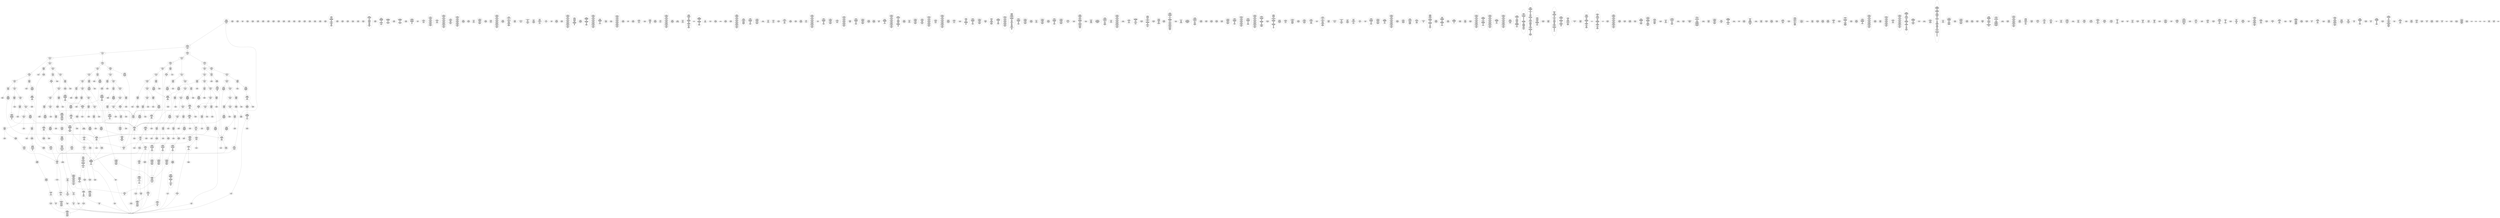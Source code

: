 /* Generated by GvGen v.1.0 (https://www.github.com/stricaud/gvgen) */

digraph G {
compound=true;
   node1 [label="[anywhere]"];
   node2 [label="# 0x0
PUSHX Data
PUSHX Data
MSTORE
PUSHX LogicData
CALLDATASIZE
LT
PUSHX Data
JUMPI
"];
   node3 [label="# 0xd
PUSHX Data
CALLDATALOAD
PUSHX BitData
SHR
PUSHX LogicData
GT
PUSHX Data
JUMPI
"];
   node4 [label="# 0x1e
PUSHX LogicData
GT
PUSHX Data
JUMPI
"];
   node5 [label="# 0x29
PUSHX LogicData
GT
PUSHX Data
JUMPI
"];
   node6 [label="# 0x34
PUSHX LogicData
EQ
PUSHX Data
JUMPI
"];
   node7 [label="# 0x3f
PUSHX LogicData
EQ
PUSHX Data
JUMPI
"];
   node8 [label="# 0x4a
PUSHX LogicData
EQ
PUSHX Data
JUMPI
"];
   node9 [label="# 0x55
PUSHX LogicData
EQ
PUSHX Data
JUMPI
"];
   node10 [label="# 0x60
PUSHX LogicData
EQ
PUSHX Data
JUMPI
"];
   node11 [label="# 0x6b
PUSHX LogicData
EQ
PUSHX Data
JUMPI
"];
   node12 [label="# 0x76
PUSHX Data
REVERT
"];
   node13 [label="# 0x7a
JUMPDEST
PUSHX LogicData
EQ
PUSHX Data
JUMPI
"];
   node14 [label="# 0x86
PUSHX LogicData
EQ
PUSHX Data
JUMPI
"];
   node15 [label="# 0x91
PUSHX LogicData
EQ
PUSHX Data
JUMPI
"];
   node16 [label="# 0x9c
PUSHX LogicData
EQ
PUSHX Data
JUMPI
"];
   node17 [label="# 0xa7
PUSHX LogicData
EQ
PUSHX Data
JUMPI
"];
   node18 [label="# 0xb2
PUSHX LogicData
EQ
PUSHX Data
JUMPI
"];
   node19 [label="# 0xbd
PUSHX Data
REVERT
"];
   node20 [label="# 0xc1
JUMPDEST
PUSHX LogicData
GT
PUSHX Data
JUMPI
"];
   node21 [label="# 0xcd
PUSHX LogicData
EQ
PUSHX Data
JUMPI
"];
   node22 [label="# 0xd8
PUSHX LogicData
EQ
PUSHX Data
JUMPI
"];
   node23 [label="# 0xe3
PUSHX LogicData
EQ
PUSHX Data
JUMPI
"];
   node24 [label="# 0xee
PUSHX LogicData
EQ
PUSHX Data
JUMPI
"];
   node25 [label="# 0xf9
PUSHX LogicData
EQ
PUSHX Data
JUMPI
"];
   node26 [label="# 0x104
PUSHX LogicData
EQ
PUSHX Data
JUMPI
"];
   node27 [label="# 0x10f
PUSHX Data
REVERT
"];
   node28 [label="# 0x113
JUMPDEST
PUSHX LogicData
EQ
PUSHX Data
JUMPI
"];
   node29 [label="# 0x11f
PUSHX LogicData
EQ
PUSHX Data
JUMPI
"];
   node30 [label="# 0x12a
PUSHX LogicData
EQ
PUSHX Data
JUMPI
"];
   node31 [label="# 0x135
PUSHX LogicData
EQ
PUSHX Data
JUMPI
"];
   node32 [label="# 0x140
PUSHX LogicData
EQ
PUSHX Data
JUMPI
"];
   node33 [label="# 0x14b
PUSHX LogicData
EQ
PUSHX Data
JUMPI
"];
   node34 [label="# 0x156
PUSHX Data
REVERT
"];
   node35 [label="# 0x15a
JUMPDEST
PUSHX LogicData
GT
PUSHX Data
JUMPI
"];
   node36 [label="# 0x166
PUSHX LogicData
GT
PUSHX Data
JUMPI
"];
   node37 [label="# 0x171
PUSHX LogicData
EQ
PUSHX Data
JUMPI
"];
   node38 [label="# 0x17c
PUSHX LogicData
EQ
PUSHX Data
JUMPI
"];
   node39 [label="# 0x187
PUSHX LogicData
EQ
PUSHX Data
JUMPI
"];
   node40 [label="# 0x192
PUSHX LogicData
EQ
PUSHX Data
JUMPI
"];
   node41 [label="# 0x19d
PUSHX LogicData
EQ
PUSHX Data
JUMPI
"];
   node42 [label="# 0x1a8
PUSHX LogicData
EQ
PUSHX Data
JUMPI
"];
   node43 [label="# 0x1b3
PUSHX Data
REVERT
"];
   node44 [label="# 0x1b7
JUMPDEST
PUSHX LogicData
EQ
PUSHX Data
JUMPI
"];
   node45 [label="# 0x1c3
PUSHX LogicData
EQ
PUSHX Data
JUMPI
"];
   node46 [label="# 0x1ce
PUSHX LogicData
EQ
PUSHX Data
JUMPI
"];
   node47 [label="# 0x1d9
PUSHX LogicData
EQ
PUSHX Data
JUMPI
"];
   node48 [label="# 0x1e4
PUSHX LogicData
EQ
PUSHX Data
JUMPI
"];
   node49 [label="# 0x1ef
PUSHX LogicData
EQ
PUSHX Data
JUMPI
"];
   node50 [label="# 0x1fa
PUSHX Data
REVERT
"];
   node51 [label="# 0x1fe
JUMPDEST
PUSHX LogicData
GT
PUSHX Data
JUMPI
"];
   node52 [label="# 0x20a
PUSHX LogicData
EQ
PUSHX Data
JUMPI
"];
   node53 [label="# 0x215
PUSHX LogicData
EQ
PUSHX Data
JUMPI
"];
   node54 [label="# 0x220
PUSHX LogicData
EQ
PUSHX Data
JUMPI
"];
   node55 [label="# 0x22b
PUSHX LogicData
EQ
PUSHX Data
JUMPI
"];
   node56 [label="# 0x236
PUSHX LogicData
EQ
PUSHX Data
JUMPI
"];
   node57 [label="# 0x241
PUSHX LogicData
EQ
PUSHX Data
JUMPI
"];
   node58 [label="# 0x24c
PUSHX Data
REVERT
"];
   node59 [label="# 0x250
JUMPDEST
PUSHX LogicData
EQ
PUSHX Data
JUMPI
"];
   node60 [label="# 0x25b
PUSHX LogicData
EQ
PUSHX Data
JUMPI
"];
   node61 [label="# 0x266
PUSHX LogicData
EQ
PUSHX Data
JUMPI
"];
   node62 [label="# 0x271
PUSHX LogicData
EQ
PUSHX Data
JUMPI
"];
   node63 [label="# 0x27c
PUSHX LogicData
EQ
PUSHX Data
JUMPI
"];
   node64 [label="# 0x287
PUSHX LogicData
EQ
PUSHX Data
JUMPI
"];
   node65 [label="# 0x292
JUMPDEST
PUSHX Data
REVERT
"];
   node66 [label="# 0x297
JUMPDEST
CALLVALUE
ISZERO
PUSHX Data
JUMPI
"];
   node67 [label="# 0x29f
PUSHX Data
REVERT
"];
   node68 [label="# 0x2a3
JUMPDEST
PUSHX Data
PUSHX Data
JUMP
"];
   node69 [label="# 0x2ac
JUMPDEST
PUSHX MemData
MLOAD
MSTORE
PUSHX ArithData
ADD
"];
   node70 [label="# 0x2b6
JUMPDEST
PUSHX MemData
MLOAD
SUB
RETURN
"];
   node71 [label="# 0x2bf
JUMPDEST
CALLVALUE
ISZERO
PUSHX Data
JUMPI
"];
   node72 [label="# 0x2c7
PUSHX Data
REVERT
"];
   node73 [label="# 0x2cb
JUMPDEST
PUSHX Data
PUSHX Data
CALLDATASIZE
PUSHX Data
PUSHX Data
JUMP
"];
   node74 [label="# 0x2da
JUMPDEST
PUSHX Data
JUMP
"];
   node75 [label="# 0x2df
JUMPDEST
PUSHX MemData
MLOAD
ISZERO
ISZERO
MSTORE
PUSHX ArithData
ADD
PUSHX Data
JUMP
"];
   node76 [label="# 0x2ef
JUMPDEST
PUSHX Data
PUSHX Data
CALLDATASIZE
PUSHX Data
PUSHX Data
JUMP
"];
   node77 [label="# 0x2fd
JUMPDEST
PUSHX Data
JUMP
"];
   node78 [label="# 0x302
JUMPDEST
STOP
"];
   node79 [label="# 0x304
JUMPDEST
CALLVALUE
ISZERO
PUSHX Data
JUMPI
"];
   node80 [label="# 0x30c
PUSHX Data
REVERT
"];
   node81 [label="# 0x310
JUMPDEST
PUSHX Data
PUSHX Data
JUMP
"];
   node82 [label="# 0x319
JUMPDEST
PUSHX MemData
MLOAD
PUSHX Data
PUSHX Data
JUMP
"];
   node83 [label="# 0x326
JUMPDEST
CALLVALUE
ISZERO
PUSHX Data
JUMPI
"];
   node84 [label="# 0x32e
PUSHX Data
REVERT
"];
   node85 [label="# 0x332
JUMPDEST
PUSHX Data
PUSHX Data
CALLDATASIZE
PUSHX Data
PUSHX Data
JUMP
"];
   node86 [label="# 0x341
JUMPDEST
PUSHX Data
JUMP
"];
   node87 [label="# 0x346
JUMPDEST
PUSHX MemData
MLOAD
PUSHX ArithData
PUSHX BitData
PUSHX BitData
SHL
SUB
AND
MSTORE
PUSHX ArithData
ADD
PUSHX Data
JUMP
"];
   node88 [label="# 0x35e
JUMPDEST
CALLVALUE
ISZERO
PUSHX Data
JUMPI
"];
   node89 [label="# 0x366
PUSHX Data
REVERT
"];
   node90 [label="# 0x36a
JUMPDEST
PUSHX Data
PUSHX Data
CALLDATASIZE
PUSHX Data
PUSHX Data
JUMP
"];
   node91 [label="# 0x379
JUMPDEST
PUSHX Data
JUMP
"];
   node92 [label="# 0x37e
JUMPDEST
CALLVALUE
ISZERO
PUSHX Data
JUMPI
"];
   node93 [label="# 0x386
PUSHX Data
REVERT
"];
   node94 [label="# 0x38a
JUMPDEST
PUSHX Data
PUSHX Data
CALLDATASIZE
PUSHX Data
PUSHX Data
JUMP
"];
   node95 [label="# 0x399
JUMPDEST
PUSHX Data
JUMP
"];
   node96 [label="# 0x39e
JUMPDEST
CALLVALUE
ISZERO
PUSHX Data
JUMPI
"];
   node97 [label="# 0x3a6
PUSHX Data
REVERT
"];
   node98 [label="# 0x3aa
JUMPDEST
PUSHX Data
PUSHX Data
CALLDATASIZE
PUSHX Data
PUSHX Data
JUMP
"];
   node99 [label="# 0x3b9
JUMPDEST
PUSHX Data
JUMP
"];
   node100 [label="# 0x3be
JUMPDEST
CALLVALUE
ISZERO
PUSHX Data
JUMPI
"];
   node101 [label="# 0x3c6
PUSHX Data
REVERT
"];
   node102 [label="# 0x3ca
JUMPDEST
PUSHX Data
PUSHX StorData
SLOAD
JUMP
"];
   node103 [label="# 0x3d4
JUMPDEST
CALLVALUE
ISZERO
PUSHX Data
JUMPI
"];
   node104 [label="# 0x3dc
PUSHX Data
REVERT
"];
   node105 [label="# 0x3e0
JUMPDEST
PUSHX Data
PUSHX Data
CALLDATASIZE
PUSHX Data
PUSHX Data
JUMP
"];
   node106 [label="# 0x3ef
JUMPDEST
PUSHX Data
JUMP
"];
   node107 [label="# 0x3f4
JUMPDEST
CALLVALUE
ISZERO
PUSHX Data
JUMPI
"];
   node108 [label="# 0x3fc
PUSHX Data
REVERT
"];
   node109 [label="# 0x400
JUMPDEST
PUSHX StorData
SLOAD
PUSHX Data
PUSHX BitData
AND
JUMP
"];
   node110 [label="# 0x40e
JUMPDEST
PUSHX MemData
MLOAD
PUSHX BitData
AND
MSTORE
PUSHX ArithData
ADD
PUSHX Data
JUMP
"];
   node111 [label="# 0x420
JUMPDEST
CALLVALUE
ISZERO
PUSHX Data
JUMPI
"];
   node112 [label="# 0x428
PUSHX Data
REVERT
"];
   node113 [label="# 0x42c
JUMPDEST
PUSHX Data
PUSHX StorData
SLOAD
JUMP
"];
   node114 [label="# 0x436
JUMPDEST
CALLVALUE
ISZERO
PUSHX Data
JUMPI
"];
   node115 [label="# 0x43e
PUSHX Data
REVERT
"];
   node116 [label="# 0x442
JUMPDEST
PUSHX Data
PUSHX Data
JUMP
"];
   node117 [label="# 0x44b
JUMPDEST
CALLVALUE
ISZERO
PUSHX Data
JUMPI
"];
   node118 [label="# 0x453
PUSHX Data
REVERT
"];
   node119 [label="# 0x457
JUMPDEST
PUSHX Data
PUSHX Data
CALLDATASIZE
PUSHX Data
PUSHX Data
JUMP
"];
   node120 [label="# 0x466
JUMPDEST
PUSHX Data
JUMP
"];
   node121 [label="# 0x46b
JUMPDEST
CALLVALUE
ISZERO
PUSHX Data
JUMPI
"];
   node122 [label="# 0x473
PUSHX Data
REVERT
"];
   node123 [label="# 0x477
JUMPDEST
PUSHX Data
PUSHX Data
JUMP
"];
   node124 [label="# 0x49f
JUMPDEST
CALLVALUE
ISZERO
PUSHX Data
JUMPI
"];
   node125 [label="# 0x4a7
PUSHX Data
REVERT
"];
   node126 [label="# 0x4ab
JUMPDEST
PUSHX Data
PUSHX Data
CALLDATASIZE
PUSHX Data
PUSHX Data
JUMP
"];
   node127 [label="# 0x4ba
JUMPDEST
PUSHX Data
JUMP
"];
   node128 [label="# 0x4bf
JUMPDEST
CALLVALUE
ISZERO
PUSHX Data
JUMPI
"];
   node129 [label="# 0x4c7
PUSHX Data
REVERT
"];
   node130 [label="# 0x4cb
JUMPDEST
PUSHX Data
PUSHX Data
CALLDATASIZE
PUSHX Data
PUSHX Data
JUMP
"];
   node131 [label="# 0x4da
JUMPDEST
PUSHX Data
JUMP
"];
   node132 [label="# 0x4df
JUMPDEST
CALLVALUE
ISZERO
PUSHX Data
JUMPI
"];
   node133 [label="# 0x4e7
PUSHX Data
REVERT
"];
   node134 [label="# 0x4eb
JUMPDEST
PUSHX Data
PUSHX Data
CALLDATASIZE
PUSHX Data
PUSHX Data
JUMP
"];
   node135 [label="# 0x4fa
JUMPDEST
PUSHX Data
JUMP
"];
   node136 [label="# 0x4ff
JUMPDEST
CALLVALUE
ISZERO
PUSHX Data
JUMPI
"];
   node137 [label="# 0x507
PUSHX Data
REVERT
"];
   node138 [label="# 0x50b
JUMPDEST
PUSHX Data
PUSHX Data
CALLDATASIZE
PUSHX Data
PUSHX Data
JUMP
"];
   node139 [label="# 0x51a
JUMPDEST
PUSHX Data
JUMP
"];
   node140 [label="# 0x51f
JUMPDEST
CALLVALUE
ISZERO
PUSHX Data
JUMPI
"];
   node141 [label="# 0x527
PUSHX Data
REVERT
"];
   node142 [label="# 0x52b
JUMPDEST
PUSHX Data
PUSHX Data
CALLDATASIZE
PUSHX Data
PUSHX Data
JUMP
"];
   node143 [label="# 0x53a
JUMPDEST
PUSHX Data
JUMP
"];
   node144 [label="# 0x53f
JUMPDEST
CALLVALUE
ISZERO
PUSHX Data
JUMPI
"];
   node145 [label="# 0x547
PUSHX Data
REVERT
"];
   node146 [label="# 0x54b
JUMPDEST
PUSHX Data
PUSHX Data
JUMP
"];
   node147 [label="# 0x554
JUMPDEST
CALLVALUE
ISZERO
PUSHX Data
JUMPI
"];
   node148 [label="# 0x55c
PUSHX Data
REVERT
"];
   node149 [label="# 0x560
JUMPDEST
PUSHX Data
PUSHX Data
CALLDATASIZE
PUSHX Data
PUSHX Data
JUMP
"];
   node150 [label="# 0x56f
JUMPDEST
PUSHX Data
JUMP
"];
   node151 [label="# 0x574
JUMPDEST
CALLVALUE
ISZERO
PUSHX Data
JUMPI
"];
   node152 [label="# 0x57c
PUSHX Data
REVERT
"];
   node153 [label="# 0x580
JUMPDEST
PUSHX Data
PUSHX Data
JUMP
"];
   node154 [label="# 0x589
JUMPDEST
PUSHX Data
PUSHX Data
CALLDATASIZE
PUSHX Data
PUSHX Data
JUMP
"];
   node155 [label="# 0x597
JUMPDEST
PUSHX Data
JUMP
"];
   node156 [label="# 0x59c
JUMPDEST
CALLVALUE
ISZERO
PUSHX Data
JUMPI
"];
   node157 [label="# 0x5a4
PUSHX Data
REVERT
"];
   node158 [label="# 0x5a8
JUMPDEST
PUSHX Data
PUSHX Data
JUMP
"];
   node159 [label="# 0x5b1
JUMPDEST
CALLVALUE
ISZERO
PUSHX Data
JUMPI
"];
   node160 [label="# 0x5b9
PUSHX Data
REVERT
"];
   node161 [label="# 0x5bd
JUMPDEST
PUSHX Data
PUSHX Data
CALLDATASIZE
PUSHX Data
PUSHX Data
JUMP
"];
   node162 [label="# 0x5cc
JUMPDEST
PUSHX Data
JUMP
"];
   node163 [label="# 0x5d1
JUMPDEST
CALLVALUE
ISZERO
PUSHX Data
JUMPI
"];
   node164 [label="# 0x5d9
PUSHX Data
REVERT
"];
   node165 [label="# 0x5dd
JUMPDEST
PUSHX Data
PUSHX StorData
SLOAD
JUMP
"];
   node166 [label="# 0x5e7
JUMPDEST
CALLVALUE
ISZERO
PUSHX Data
JUMPI
"];
   node167 [label="# 0x5ef
PUSHX Data
REVERT
"];
   node168 [label="# 0x5f3
JUMPDEST
PUSHX StorData
SLOAD
PUSHX ArithData
PUSHX BitData
PUSHX BitData
SHL
SUB
AND
PUSHX Data
JUMP
"];
   node169 [label="# 0x605
JUMPDEST
CALLVALUE
ISZERO
PUSHX Data
JUMPI
"];
   node170 [label="# 0x60d
PUSHX Data
REVERT
"];
   node171 [label="# 0x611
JUMPDEST
PUSHX StorData
SLOAD
PUSHX Data
PUSHX BitData
AND
JUMP
"];
   node172 [label="# 0x61f
JUMPDEST
CALLVALUE
ISZERO
PUSHX Data
JUMPI
"];
   node173 [label="# 0x627
PUSHX Data
REVERT
"];
   node174 [label="# 0x62b
JUMPDEST
PUSHX Data
PUSHX Data
CALLDATASIZE
PUSHX Data
PUSHX Data
JUMP
"];
   node175 [label="# 0x63a
JUMPDEST
PUSHX Data
JUMP
"];
   node176 [label="# 0x63f
JUMPDEST
CALLVALUE
ISZERO
PUSHX Data
JUMPI
"];
   node177 [label="# 0x647
PUSHX Data
REVERT
"];
   node178 [label="# 0x64b
JUMPDEST
PUSHX Data
PUSHX Data
CALLDATASIZE
PUSHX Data
PUSHX Data
JUMP
"];
   node179 [label="# 0x65a
JUMPDEST
PUSHX Data
JUMP
"];
   node180 [label="# 0x65f
JUMPDEST
PUSHX Data
MLOAD
MLOAD
PUSHX ArithData
PUSHX BitData
PUSHX BitData
SHL
SUB
AND
MSTORE
PUSHX ArithData
ADD
MLOAD
PUSHX BitData
AND
ADD
MSTORE
ADD
PUSHX Data
JUMP
"];
   node181 [label="# 0x68d
JUMPDEST
CALLVALUE
ISZERO
PUSHX Data
JUMPI
"];
   node182 [label="# 0x695
PUSHX Data
REVERT
"];
   node183 [label="# 0x699
JUMPDEST
PUSHX Data
PUSHX Data
JUMP
"];
   node184 [label="# 0x6a2
JUMPDEST
CALLVALUE
ISZERO
PUSHX Data
JUMPI
"];
   node185 [label="# 0x6aa
PUSHX Data
REVERT
"];
   node186 [label="# 0x6ae
JUMPDEST
PUSHX Data
PUSHX Data
CALLDATASIZE
PUSHX Data
PUSHX Data
JUMP
"];
   node187 [label="# 0x6bd
JUMPDEST
PUSHX Data
JUMP
"];
   node188 [label="# 0x6c2
JUMPDEST
CALLVALUE
ISZERO
PUSHX Data
JUMPI
"];
   node189 [label="# 0x6ca
PUSHX Data
REVERT
"];
   node190 [label="# 0x6ce
JUMPDEST
PUSHX Data
PUSHX Data
CALLDATASIZE
PUSHX Data
PUSHX Data
JUMP
"];
   node191 [label="# 0x6dd
JUMPDEST
PUSHX Data
JUMP
"];
   node192 [label="# 0x6e2
JUMPDEST
CALLVALUE
ISZERO
PUSHX Data
JUMPI
"];
   node193 [label="# 0x6ea
PUSHX Data
REVERT
"];
   node194 [label="# 0x6ee
JUMPDEST
PUSHX Data
PUSHX Data
CALLDATASIZE
PUSHX Data
PUSHX Data
JUMP
"];
   node195 [label="# 0x6fd
JUMPDEST
PUSHX Data
JUMP
"];
   node196 [label="# 0x702
JUMPDEST
CALLVALUE
ISZERO
PUSHX Data
JUMPI
"];
   node197 [label="# 0x70a
PUSHX Data
REVERT
"];
   node198 [label="# 0x70e
JUMPDEST
PUSHX Data
PUSHX Data
CALLDATASIZE
PUSHX Data
PUSHX Data
JUMP
"];
   node199 [label="# 0x71d
JUMPDEST
PUSHX Data
JUMP
"];
   node200 [label="# 0x722
JUMPDEST
CALLVALUE
ISZERO
PUSHX Data
JUMPI
"];
   node201 [label="# 0x72a
PUSHX Data
REVERT
"];
   node202 [label="# 0x72e
JUMPDEST
PUSHX Data
PUSHX Data
CALLDATASIZE
PUSHX Data
PUSHX Data
JUMP
"];
   node203 [label="# 0x73d
JUMPDEST
PUSHX Data
JUMP
"];
   node204 [label="# 0x742
JUMPDEST
CALLVALUE
ISZERO
PUSHX Data
JUMPI
"];
   node205 [label="# 0x74a
PUSHX Data
REVERT
"];
   node206 [label="# 0x74e
JUMPDEST
PUSHX StorData
SLOAD
PUSHX Data
PUSHX ArithData
PUSHX BitData
PUSHX BitData
SHL
SUB
AND
JUMP
"];
   node207 [label="# 0x762
JUMPDEST
CALLVALUE
ISZERO
PUSHX Data
JUMPI
"];
   node208 [label="# 0x76a
PUSHX Data
REVERT
"];
   node209 [label="# 0x76e
JUMPDEST
PUSHX Data
PUSHX Data
CALLDATASIZE
PUSHX Data
PUSHX Data
JUMP
"];
   node210 [label="# 0x77d
JUMPDEST
PUSHX Data
JUMP
"];
   node211 [label="# 0x782
JUMPDEST
CALLVALUE
ISZERO
PUSHX Data
JUMPI
"];
   node212 [label="# 0x78a
PUSHX Data
REVERT
"];
   node213 [label="# 0x78e
JUMPDEST
PUSHX Data
PUSHX Data
JUMP
"];
   node214 [label="# 0x797
JUMPDEST
CALLVALUE
ISZERO
PUSHX Data
JUMPI
"];
   node215 [label="# 0x79f
PUSHX Data
REVERT
"];
   node216 [label="# 0x7a3
JUMPDEST
PUSHX Data
PUSHX Data
JUMP
"];
   node217 [label="# 0x7ac
JUMPDEST
CALLVALUE
ISZERO
PUSHX Data
JUMPI
"];
   node218 [label="# 0x7b4
PUSHX Data
REVERT
"];
   node219 [label="# 0x7b8
JUMPDEST
PUSHX Data
PUSHX Data
JUMP
"];
   node220 [label="# 0x7c1
JUMPDEST
CALLVALUE
ISZERO
PUSHX Data
JUMPI
"];
   node221 [label="# 0x7c9
PUSHX Data
REVERT
"];
   node222 [label="# 0x7cd
JUMPDEST
PUSHX Data
PUSHX StorData
SLOAD
JUMP
"];
   node223 [label="# 0x7d7
JUMPDEST
CALLVALUE
ISZERO
PUSHX Data
JUMPI
"];
   node224 [label="# 0x7df
PUSHX Data
REVERT
"];
   node225 [label="# 0x7e3
JUMPDEST
PUSHX Data
PUSHX Data
JUMP
"];
   node226 [label="# 0x7ec
JUMPDEST
CALLVALUE
ISZERO
PUSHX Data
JUMPI
"];
   node227 [label="# 0x7f4
PUSHX Data
REVERT
"];
   node228 [label="# 0x7f8
JUMPDEST
PUSHX Data
PUSHX Data
JUMP
"];
   node229 [label="# 0x801
JUMPDEST
CALLVALUE
ISZERO
PUSHX Data
JUMPI
"];
   node230 [label="# 0x809
PUSHX Data
REVERT
"];
   node231 [label="# 0x80d
JUMPDEST
PUSHX Data
PUSHX Data
CALLDATASIZE
PUSHX Data
PUSHX Data
JUMP
"];
   node232 [label="# 0x81c
JUMPDEST
PUSHX ArithData
PUSHX BitData
PUSHX BitData
SHL
SUB
AND
PUSHX Data
MSTORE
PUSHX Data
PUSHX Data
MSTORE
PUSHX Data
SHA3
AND
MSTORE
MSTORE
SHA3
SLOAD
PUSHX BitData
AND
JUMP
"];
   node233 [label="# 0x84a
JUMPDEST
CALLVALUE
ISZERO
PUSHX Data
JUMPI
"];
   node234 [label="# 0x852
PUSHX Data
REVERT
"];
   node235 [label="# 0x856
JUMPDEST
PUSHX Data
PUSHX Data
CALLDATASIZE
PUSHX Data
PUSHX Data
JUMP
"];
   node236 [label="# 0x865
JUMPDEST
PUSHX Data
JUMP
"];
   node237 [label="# 0x86a
JUMPDEST
PUSHX Data
PUSHX Data
PUSHX StorData
SLOAD
PUSHX BitData
NOT
ADD
JUMP
"];
   node238 [label="# 0x879
JUMPDEST
JUMP
"];
   node239 [label="# 0x87e
JUMPDEST
PUSHX Data
PUSHX ArithData
PUSHX BitData
PUSHX BitData
SHL
SUB
NOT
AND
PUSHX BitData
PUSHX BitData
SHL
EQ
PUSHX Data
JUMPI
"];
   node240 [label="# 0x89a
PUSHX ArithData
PUSHX BitData
PUSHX BitData
SHL
SUB
NOT
AND
PUSHX BitData
PUSHX BitData
SHL
EQ
"];
   node241 [label="# 0x8af
JUMPDEST
PUSHX Data
JUMPI
"];
   node242 [label="# 0x8b5
PUSHX ArithData
PUSHX BitData
PUSHX BitData
SHL
SUB
NOT
AND
PUSHX BitData
PUSHX BitData
SHL
EQ
"];
   node243 [label="# 0x8ca
JUMPDEST
PUSHX Data
JUMPI
"];
   node244 [label="# 0x8d0
PUSHX BitData
PUSHX BitData
SHL
PUSHX ArithData
PUSHX BitData
PUSHX BitData
SHL
SUB
NOT
AND
EQ
"];
   node245 [label="# 0x8e5
JUMPDEST
JUMP
"];
   node246 [label="# 0x8eb
JUMPDEST
PUSHX LogicData
LT
ISZERO
PUSHX Data
JUMPI
"];
   node247 [label="# 0x8f5
PUSHX MemData
MLOAD
PUSHX BitData
PUSHX BitData
SHL
MSTORE
PUSHX Data
PUSHX ArithData
ADD
MSTORE
PUSHX Data
PUSHX ArithData
ADD
MSTORE
PUSHX Data
PUSHX ArithData
ADD
MSTORE
PUSHX ArithData
ADD
"];
   node248 [label="# 0x938
JUMPDEST
PUSHX MemData
MLOAD
SUB
REVERT
"];
   node249 [label="# 0x941
JUMPDEST
PUSHX StorData
SLOAD
GT
ISZERO
PUSHX Data
JUMPI
"];
   node250 [label="# 0x94c
PUSHX MemData
MLOAD
PUSHX BitData
PUSHX BitData
SHL
MSTORE
PUSHX Data
PUSHX ArithData
ADD
MSTORE
PUSHX Data
PUSHX ArithData
ADD
MSTORE
PUSHX Data
PUSHX ArithData
ADD
MSTORE
PUSHX BitData
PUSHX BitData
SHL
PUSHX ArithData
ADD
MSTORE
PUSHX ArithData
ADD
PUSHX Data
JUMP
"];
   node251 [label="# 0x9aa
JUMPDEST
PUSHX StorData
SLOAD
PUSHX BitData
AND
ISZERO
ISZERO
PUSHX LogicData
EQ
PUSHX Data
JUMPI
"];
   node252 [label="# 0x9ba
PUSHX MemData
MLOAD
PUSHX BitData
PUSHX BitData
SHL
MSTORE
PUSHX Data
PUSHX ArithData
ADD
MSTORE
PUSHX Data
PUSHX ArithData
ADD
MSTORE
PUSHX Data
PUSHX ArithData
ADD
MSTORE
PUSHX ArithData
ADD
PUSHX Data
JUMP
"];
   node253 [label="# 0xa01
JUMPDEST
PUSHX Data
PUSHX Data
PUSHX Data
JUMP
"];
   node254 [label="# 0xa2b
JUMPDEST
PUSHX Data
PUSHX Data
JUMP
"];
   node255 [label="# 0xa35
JUMPDEST
GT
ISZERO
PUSHX Data
JUMPI
"];
   node256 [label="# 0xa3c
PUSHX MemData
MLOAD
PUSHX BitData
PUSHX BitData
SHL
MSTORE
PUSHX ArithData
ADD
PUSHX Data
PUSHX Data
JUMP
"];
   node257 [label="# 0xa53
JUMPDEST
PUSHX Data
PUSHX Data
JUMP
"];
   node258 [label="# 0xa5c
JUMPDEST
CALLVALUE
EQ
PUSHX Data
JUMPI
"];
   node259 [label="# 0xa63
PUSHX MemData
MLOAD
PUSHX BitData
PUSHX BitData
SHL
MSTORE
PUSHX Data
PUSHX ArithData
ADD
MSTORE
PUSHX Data
PUSHX ArithData
ADD
MSTORE
PUSHX Data
PUSHX ArithData
ADD
MSTORE
PUSHX BitData
PUSHX BitData
SHL
PUSHX ArithData
ADD
MSTORE
PUSHX ArithData
ADD
PUSHX Data
JUMP
"];
   node260 [label="# 0xabb
JUMPDEST
PUSHX Data
PUSHX Data
PUSHX Data
JUMP
"];
   node261 [label="# 0xac7
JUMPDEST
JUMP
"];
   node262 [label="# 0xacb
JUMPDEST
PUSHX Data
PUSHX StorData
SLOAD
PUSHX Data
PUSHX Data
JUMP
"];
   node263 [label="# 0xada
JUMPDEST
PUSHX ArithData
ADD
PUSHX ArithData
DIV
MUL
PUSHX ArithData
ADD
PUSHX MemData
MLOAD
ADD
PUSHX Data
MSTORE
MSTORE
PUSHX ArithData
ADD
SLOAD
PUSHX Data
PUSHX Data
JUMP
"];
   node264 [label="# 0xb06
JUMPDEST
ISZERO
PUSHX Data
JUMPI
"];
   node265 [label="# 0xb0d
PUSHX LogicData
LT
PUSHX Data
JUMPI
"];
   node266 [label="# 0xb15
PUSHX ArithData
SLOAD
DIV
MUL
MSTORE
PUSHX ArithData
ADD
PUSHX Data
JUMP
"];
   node267 [label="# 0xb28
JUMPDEST
ADD
PUSHX Data
MSTORE
PUSHX Data
PUSHX Data
SHA3
"];
   node268 [label="# 0xb36
JUMPDEST
SLOAD
MSTORE
PUSHX ArithData
ADD
PUSHX ArithData
ADD
GT
PUSHX Data
JUMPI
"];
   node269 [label="# 0xb4a
SUB
PUSHX BitData
AND
ADD
"];
   node270 [label="# 0xb53
JUMPDEST
JUMP
"];
   node271 [label="# 0xb5d
JUMPDEST
PUSHX Data
PUSHX Data
PUSHX Data
JUMP
"];
   node272 [label="# 0xb68
JUMPDEST
PUSHX Data
JUMPI
"];
   node273 [label="# 0xb6d
PUSHX MemData
MLOAD
PUSHX BitData
PUSHX BitData
SHL
MSTORE
PUSHX Data
PUSHX ArithData
ADD
MSTORE
PUSHX Data
PUSHX ArithData
ADD
MSTORE
PUSHX Data
PUSHX ArithData
ADD
MSTORE
PUSHX BitData
PUSHX BitData
SHL
PUSHX ArithData
ADD
MSTORE
PUSHX ArithData
ADD
PUSHX Data
JUMP
"];
   node274 [label="# 0xbca
JUMPDEST
PUSHX Data
MSTORE
PUSHX Data
PUSHX Data
MSTORE
PUSHX Data
SHA3
SLOAD
PUSHX ArithData
PUSHX BitData
PUSHX BitData
SHL
SUB
AND
JUMP
"];
   node275 [label="# 0xbe6
JUMPDEST
PUSHX Data
PUSHX Data
PUSHX Data
JUMP
"];
   node276 [label="# 0xbf1
JUMPDEST
PUSHX ArithData
PUSHX BitData
PUSHX BitData
SHL
SUB
AND
PUSHX ArithData
PUSHX BitData
PUSHX BitData
SHL
SUB
AND
EQ
ISZERO
PUSHX Data
JUMPI
"];
   node277 [label="# 0xc0e
PUSHX MemData
MLOAD
PUSHX BitData
PUSHX BitData
SHL
MSTORE
PUSHX Data
PUSHX ArithData
ADD
MSTORE
PUSHX Data
PUSHX ArithData
ADD
MSTORE
PUSHX Data
PUSHX ArithData
ADD
MSTORE
PUSHX BitData
PUSHX BitData
SHL
PUSHX ArithData
ADD
MSTORE
PUSHX ArithData
ADD
PUSHX Data
JUMP
"];
   node278 [label="# 0xc60
JUMPDEST
CALLER
PUSHX ArithData
PUSHX BitData
PUSHX BitData
SHL
SUB
AND
EQ
PUSHX Data
JUMPI
"];
   node279 [label="# 0xc72
PUSHX Data
CALLER
PUSHX Data
JUMP
"];
   node280 [label="# 0xc7c
JUMPDEST
PUSHX Data
JUMPI
"];
   node281 [label="# 0xc81
PUSHX MemData
MLOAD
PUSHX BitData
PUSHX BitData
SHL
MSTORE
PUSHX Data
PUSHX ArithData
ADD
MSTORE
PUSHX Data
PUSHX ArithData
ADD
MSTORE
PUSHX Data
PUSHX ArithData
ADD
MSTORE
PUSHX Data
PUSHX ArithData
ADD
MSTORE
PUSHX ArithData
ADD
PUSHX Data
JUMP
"];
   node282 [label="# 0xcee
JUMPDEST
PUSHX Data
PUSHX Data
JUMP
"];
   node283 [label="# 0xcf9
JUMPDEST
JUMP
"];
   node284 [label="# 0xcfe
JUMPDEST
PUSHX Data
PUSHX Data
JUMP
"];
   node285 [label="# 0xd09
JUMPDEST
PUSHX StorData
SLOAD
LT
PUSHX Data
JUMPI
"];
   node286 [label="# 0xd15
PUSHX Data
REVERT
"];
   node287 [label="# 0xd19
JUMPDEST
PUSHX Data
MSTORE
PUSHX Data
SHA3
ADD
SLOAD
JUMP
"];
   node288 [label="# 0xd2a
JUMPDEST
PUSHX Data
PUSHX Data
PUSHX Data
JUMP
"];
   node289 [label="# 0xd35
JUMPDEST
LT
PUSHX Data
JUMPI
"];
   node290 [label="# 0xd3c
PUSHX MemData
MLOAD
PUSHX BitData
PUSHX BitData
SHL
MSTORE
PUSHX Data
PUSHX ArithData
ADD
MSTORE
PUSHX Data
PUSHX ArithData
ADD
MSTORE
PUSHX Data
PUSHX ArithData
ADD
MSTORE
PUSHX BitData
PUSHX BitData
SHL
PUSHX ArithData
ADD
MSTORE
PUSHX ArithData
ADD
PUSHX Data
JUMP
"];
   node291 [label="# 0xd8e
JUMPDEST
PUSHX Data
PUSHX Data
PUSHX Data
JUMP
"];
   node292 [label="# 0xd98
JUMPDEST
PUSHX Data
PUSHX Data
"];
   node293 [label="# 0xda0
JUMPDEST
LT
ISZERO
PUSHX Data
JUMPI
"];
   node294 [label="# 0xda9
PUSHX Data
MSTORE
PUSHX Data
PUSHX ArithData
MSTORE
PUSHX Data
SHA3
MLOAD
ADD
MSTORE
SLOAD
PUSHX ArithData
PUSHX BitData
PUSHX BitData
SHL
SUB
AND
MSTORE
PUSHX BitData
PUSHX BitData
SHL
DIV
PUSHX BitData
AND
ADD
MSTORE
ISZERO
PUSHX Data
JUMPI
"];
   node295 [label="# 0xdef
MLOAD
"];
   node296 [label="# 0xdf3
JUMPDEST
PUSHX ArithData
PUSHX BitData
PUSHX BitData
SHL
SUB
AND
PUSHX ArithData
PUSHX BitData
PUSHX BitData
SHL
SUB
AND
EQ
ISZERO
PUSHX Data
JUMPI
"];
   node297 [label="# 0xe0e
EQ
ISZERO
PUSHX Data
JUMPI
"];
   node298 [label="# 0xe16
PUSHX Data
JUMP
"];
   node299 [label="# 0xe21
JUMPDEST
PUSHX Data
PUSHX Data
JUMP
"];
   node300 [label="# 0xe2b
JUMPDEST
"];
   node301 [label="# 0xe2f
JUMPDEST
PUSHX Data
PUSHX Data
JUMP
"];
   node302 [label="# 0xe3a
JUMPDEST
PUSHX Data
JUMP
"];
   node303 [label="# 0xe42
JUMPDEST
PUSHX MemData
MLOAD
PUSHX BitData
PUSHX BitData
SHL
MSTORE
PUSHX Data
PUSHX ArithData
ADD
MSTORE
PUSHX Data
PUSHX ArithData
ADD
MSTORE
PUSHX Data
PUSHX ArithData
ADD
MSTORE
PUSHX BitData
PUSHX BitData
SHL
PUSHX ArithData
ADD
MSTORE
PUSHX ArithData
ADD
PUSHX Data
JUMP
"];
   node304 [label="# 0xea2
JUMPDEST
PUSHX StorData
SLOAD
PUSHX ArithData
PUSHX BitData
PUSHX BitData
SHL
SUB
AND
CALLER
EQ
PUSHX Data
JUMPI
"];
   node305 [label="# 0xeb5
PUSHX MemData
MLOAD
PUSHX BitData
PUSHX BitData
SHL
MSTORE
PUSHX ArithData
ADD
PUSHX Data
PUSHX Data
JUMP
"];
   node306 [label="# 0xecc
JUMPDEST
PUSHX StorData
SLOAD
PUSHX BitData
NOT
AND
SSTORE
JUMP
"];
   node307 [label="# 0xed8
JUMPDEST
PUSHX Data
PUSHX MemData
MLOAD
PUSHX ArithData
ADD
PUSHX Data
MSTORE
PUSHX Data
MSTORE
PUSHX Data
JUMP
"];
   node308 [label="# 0xef3
JUMPDEST
PUSHX StorData
SLOAD
PUSHX ArithData
PUSHX BitData
PUSHX BitData
SHL
SUB
AND
CALLER
EQ
PUSHX Data
JUMPI
"];
   node309 [label="# 0xf06
PUSHX MemData
MLOAD
PUSHX BitData
PUSHX BitData
SHL
MSTORE
PUSHX ArithData
ADD
PUSHX Data
PUSHX Data
JUMP
"];
   node310 [label="# 0xf1d
JUMPDEST
PUSHX Data
"];
   node311 [label="# 0xf20
JUMPDEST
LT
ISZERO
PUSHX Data
JUMPI
"];
   node312 [label="# 0xf29
PUSHX Data
MLOAD
LT
PUSHX Data
JUMPI
"];
   node313 [label="# 0xf36
PUSHX Data
PUSHX Data
JUMP
"];
   node314 [label="# 0xf3d
JUMPDEST
PUSHX ArithData
MUL
PUSHX ArithData
ADD
ADD
MLOAD
PUSHX Data
JUMP
"];
   node315 [label="# 0xf4a
JUMPDEST
PUSHX Data
PUSHX Data
JUMP
"];
   node316 [label="# 0xf54
JUMPDEST
PUSHX Data
JUMP
"];
   node317 [label="# 0xf5c
JUMPDEST
PUSHX Data
PUSHX Data
PUSHX Data
JUMP
"];
   node318 [label="# 0xf66
JUMPDEST
LT
PUSHX Data
JUMPI
"];
   node319 [label="# 0xf6d
PUSHX MemData
MLOAD
PUSHX BitData
PUSHX BitData
SHL
MSTORE
PUSHX Data
PUSHX ArithData
ADD
MSTORE
PUSHX Data
PUSHX ArithData
ADD
MSTORE
PUSHX Data
PUSHX ArithData
ADD
MSTORE
PUSHX BitData
PUSHX BitData
SHL
PUSHX ArithData
ADD
MSTORE
PUSHX ArithData
ADD
PUSHX Data
JUMP
"];
   node320 [label="# 0xfc0
JUMPDEST
JUMP
"];
   node321 [label="# 0xfc4
JUMPDEST
PUSHX StorData
SLOAD
PUSHX ArithData
PUSHX BitData
PUSHX BitData
SHL
SUB
AND
CALLER
EQ
PUSHX Data
JUMPI
"];
   node322 [label="# 0xfd7
PUSHX MemData
MLOAD
PUSHX BitData
PUSHX BitData
SHL
MSTORE
PUSHX ArithData
ADD
PUSHX Data
PUSHX Data
JUMP
"];
   node323 [label="# 0xfee
JUMPDEST
PUSHX LogicData
LT
ISZERO
PUSHX Data
JUMPI
"];
   node324 [label="# 0xff8
PUSHX MemData
MLOAD
PUSHX BitData
PUSHX BitData
SHL
MSTORE
PUSHX Data
PUSHX ArithData
ADD
MSTORE
PUSHX Data
PUSHX ArithData
ADD
MSTORE
PUSHX Data
PUSHX ArithData
ADD
MSTORE
PUSHX ArithData
ADD
PUSHX Data
JUMP
"];
   node325 [label="# 0x103f
JUMPDEST
PUSHX Data
SSTORE
JUMP
"];
   node326 [label="# 0x1044
JUMPDEST
PUSHX StorData
SLOAD
PUSHX ArithData
PUSHX BitData
PUSHX BitData
SHL
SUB
AND
CALLER
EQ
PUSHX Data
JUMPI
"];
   node327 [label="# 0x1057
PUSHX MemData
MLOAD
PUSHX BitData
PUSHX BitData
SHL
MSTORE
PUSHX ArithData
ADD
PUSHX Data
PUSHX Data
JUMP
"];
   node328 [label="# 0x106e
JUMPDEST
PUSHX Data
PUSHX Data
PUSHX Data
JUMP
"];
   node329 [label="# 0x107a
JUMPDEST
PUSHX Data
PUSHX Data
PUSHX Data
JUMP
"];
   node330 [label="# 0x1085
JUMPDEST
MLOAD
JUMP
"];
   node331 [label="# 0x108c
JUMPDEST
PUSHX StorData
SLOAD
PUSHX ArithData
PUSHX BitData
PUSHX BitData
SHL
SUB
AND
CALLER
EQ
PUSHX Data
JUMPI
"];
   node332 [label="# 0x109f
PUSHX MemData
MLOAD
PUSHX BitData
PUSHX BitData
SHL
MSTORE
PUSHX ArithData
ADD
PUSHX Data
PUSHX Data
JUMP
"];
   node333 [label="# 0x10b6
JUMPDEST
PUSHX StorData
SLOAD
PUSHX BitData
NOT
AND
PUSHX BitData
OR
SSTORE
JUMP
"];
   node334 [label="# 0x10c5
JUMPDEST
PUSHX Data
PUSHX ArithData
PUSHX BitData
PUSHX BitData
SHL
SUB
AND
PUSHX Data
JUMPI
"];
   node335 [label="# 0x10d6
PUSHX MemData
MLOAD
PUSHX BitData
PUSHX BitData
SHL
MSTORE
PUSHX Data
PUSHX ArithData
ADD
MSTORE
PUSHX Data
PUSHX ArithData
ADD
MSTORE
PUSHX Data
PUSHX ArithData
ADD
MSTORE
PUSHX BitData
PUSHX BitData
SHL
PUSHX ArithData
ADD
MSTORE
PUSHX ArithData
ADD
PUSHX Data
JUMP
"];
   node336 [label="# 0x1131
JUMPDEST
PUSHX ArithData
PUSHX BitData
PUSHX BitData
SHL
SUB
AND
PUSHX Data
MSTORE
PUSHX Data
PUSHX Data
MSTORE
PUSHX Data
SHA3
SLOAD
PUSHX ArithData
PUSHX BitData
PUSHX BitData
SHL
SUB
AND
JUMP
"];
   node337 [label="# 0x1156
JUMPDEST
PUSHX StorData
SLOAD
PUSHX ArithData
PUSHX BitData
PUSHX BitData
SHL
SUB
AND
CALLER
EQ
PUSHX Data
JUMPI
"];
   node338 [label="# 0x1169
PUSHX MemData
MLOAD
PUSHX BitData
PUSHX BitData
SHL
MSTORE
PUSHX ArithData
ADD
PUSHX Data
PUSHX Data
JUMP
"];
   node339 [label="# 0x1180
JUMPDEST
PUSHX Data
PUSHX Data
PUSHX Data
JUMP
"];
   node340 [label="# 0x118a
JUMPDEST
JUMP
"];
   node341 [label="# 0x118c
JUMPDEST
PUSHX Data
PUSHX Data
PUSHX Data
JUMP
"];
   node342 [label="# 0x11b5
JUMPDEST
GT
ISZERO
PUSHX Data
JUMPI
"];
   node343 [label="# 0x11bc
PUSHX MemData
MLOAD
PUSHX BitData
PUSHX BitData
SHL
MSTORE
PUSHX ArithData
ADD
PUSHX Data
PUSHX Data
JUMP
"];
   node344 [label="# 0x11d3
JUMPDEST
PUSHX StorData
SLOAD
PUSHX BitData
AND
ISZERO
ISZERO
PUSHX LogicData
EQ
PUSHX Data
JUMPI
"];
   node345 [label="# 0x11e3
PUSHX MemData
MLOAD
PUSHX BitData
PUSHX BitData
SHL
MSTORE
PUSHX Data
PUSHX ArithData
ADD
MSTORE
PUSHX Data
PUSHX ArithData
ADD
MSTORE
PUSHX Data
PUSHX ArithData
ADD
MSTORE
PUSHX ArithData
ADD
PUSHX Data
JUMP
"];
   node346 [label="# 0x122a
JUMPDEST
PUSHX StorData
SLOAD
CALLVALUE
EQ
PUSHX Data
JUMPI
"];
   node347 [label="# 0x1234
PUSHX MemData
MLOAD
PUSHX BitData
PUSHX BitData
SHL
MSTORE
PUSHX Data
PUSHX ArithData
ADD
MSTORE
PUSHX Data
PUSHX ArithData
ADD
MSTORE
PUSHX Data
PUSHX ArithData
ADD
MSTORE
PUSHX BitData
PUSHX BitData
SHL
PUSHX ArithData
ADD
MSTORE
PUSHX ArithData
ADD
PUSHX Data
JUMP
"];
   node348 [label="# 0x128b
JUMPDEST
PUSHX Data
PUSHX Data
PUSHX Data
PUSHX Data
JUMP
"];
   node349 [label="# 0x1298
JUMPDEST
JUMP
"];
   node350 [label="# 0x129b
JUMPDEST
PUSHX StorData
SLOAD
PUSHX ArithData
PUSHX BitData
PUSHX BitData
SHL
SUB
AND
CALLER
EQ
PUSHX Data
JUMPI
"];
   node351 [label="# 0x12ae
PUSHX MemData
MLOAD
PUSHX BitData
PUSHX BitData
SHL
MSTORE
PUSHX ArithData
ADD
PUSHX Data
PUSHX Data
JUMP
"];
   node352 [label="# 0x12c5
JUMPDEST
PUSHX LogicData
SELFBALANCE
GT
PUSHX Data
JUMPI
"];
   node353 [label="# 0x12ce
PUSHX Data
REVERT
"];
   node354 [label="# 0x12d2
JUMPDEST
PUSHX Data
PUSHX Data
JUMP
"];
   node355 [label="# 0x12da
JUMPDEST
PUSHX StorData
SLOAD
LT
PUSHX Data
JUMPI
"];
   node356 [label="# 0x12e6
PUSHX Data
REVERT
"];
   node357 [label="# 0x12ea
JUMPDEST
PUSHX Data
MSTORE
PUSHX Data
SHA3
ADD
SLOAD
PUSHX ArithData
PUSHX BitData
PUSHX BitData
SHL
SUB
AND
JUMP
"];
   node358 [label="# 0x1304
JUMPDEST
PUSHX StorData
SLOAD
PUSHX ArithData
PUSHX BitData
PUSHX BitData
SHL
SUB
AND
CALLER
EQ
PUSHX Data
JUMPI
"];
   node359 [label="# 0x1317
PUSHX MemData
MLOAD
PUSHX BitData
PUSHX BitData
SHL
MSTORE
PUSHX ArithData
ADD
PUSHX Data
PUSHX Data
JUMP
"];
   node360 [label="# 0x132e
JUMPDEST
PUSHX Data
SSTORE
JUMP
"];
   node361 [label="# 0x1333
JUMPDEST
PUSHX Data
MLOAD
ADD
MSTORE
PUSHX Data
MSTORE
PUSHX ArithData
ADD
MSTORE
PUSHX Data
PUSHX Data
JUMP
"];
   node362 [label="# 0x1350
JUMPDEST
PUSHX Data
PUSHX StorData
SLOAD
PUSHX Data
PUSHX Data
JUMP
"];
   node363 [label="# 0x135f
JUMPDEST
PUSHX ArithData
PUSHX BitData
PUSHX BitData
SHL
SUB
AND
CALLER
EQ
ISZERO
PUSHX Data
JUMPI
"];
   node364 [label="# 0x1371
PUSHX MemData
MLOAD
PUSHX BitData
PUSHX BitData
SHL
MSTORE
PUSHX Data
PUSHX ArithData
ADD
MSTORE
PUSHX Data
PUSHX ArithData
ADD
MSTORE
PUSHX Data
PUSHX ArithData
ADD
MSTORE
PUSHX ArithData
ADD
PUSHX Data
JUMP
"];
   node365 [label="# 0x13b8
JUMPDEST
CALLER
PUSHX Data
MSTORE
PUSHX Data
PUSHX ArithData
MSTORE
PUSHX MemData
SHA3
PUSHX ArithData
PUSHX BitData
PUSHX BitData
SHL
SUB
AND
MSTORE
MSTORE
SHA3
SLOAD
PUSHX BitData
NOT
AND
ISZERO
ISZERO
OR
SSTORE
MLOAD
MSTORE
PUSHX Data
ADD
PUSHX MemData
MLOAD
SUB
LOGX
JUMP
"];
   node366 [label="# 0x1424
JUMPDEST
PUSHX StorData
SLOAD
PUSHX ArithData
PUSHX BitData
PUSHX BitData
SHL
SUB
AND
CALLER
EQ
PUSHX Data
JUMPI
"];
   node367 [label="# 0x1437
PUSHX MemData
MLOAD
PUSHX BitData
PUSHX BitData
SHL
MSTORE
PUSHX ArithData
ADD
PUSHX Data
PUSHX Data
JUMP
"];
   node368 [label="# 0x144e
JUMPDEST
PUSHX Data
PUSHX Data
PUSHX Data
JUMP
"];
   node369 [label="# 0x1477
JUMPDEST
GT
ISZERO
PUSHX Data
JUMPI
"];
   node370 [label="# 0x147e
PUSHX MemData
MLOAD
PUSHX BitData
PUSHX BitData
SHL
MSTORE
PUSHX ArithData
ADD
PUSHX Data
PUSHX Data
JUMP
"];
   node371 [label="# 0x1495
JUMPDEST
PUSHX Data
PUSHX Data
PUSHX Data
JUMP
"];
   node372 [label="# 0x14a1
JUMPDEST
PUSHX StorData
SLOAD
PUSHX ArithData
PUSHX BitData
PUSHX BitData
SHL
SUB
AND
CALLER
EQ
PUSHX Data
JUMPI
"];
   node373 [label="# 0x14b4
PUSHX MemData
MLOAD
PUSHX BitData
PUSHX BitData
SHL
MSTORE
PUSHX ArithData
ADD
PUSHX Data
PUSHX Data
JUMP
"];
   node374 [label="# 0x14cb
JUMPDEST
PUSHX LogicData
GT
PUSHX Data
JUMPI
"];
   node375 [label="# 0x14d4
PUSHX Data
REVERT
"];
   node376 [label="# 0x14d8
JUMPDEST
PUSHX MemData
MLOAD
PUSHX BitData
PUSHX BitData
SHL
MSTORE
ADDRESS
PUSHX ArithData
ADD
MSTORE
PUSHX ArithData
PUSHX BitData
PUSHX BitData
SHL
SUB
AND
PUSHX Data
PUSHX ArithData
ADD
PUSHX Data
PUSHX MemData
MLOAD
SUB
EXTCODESIZE
ISZERO
ISZERO
PUSHX Data
JUMPI
"];
   node377 [label="# 0x1517
PUSHX Data
REVERT
"];
   node378 [label="# 0x151b
JUMPDEST
GAS
STATICCALL
ISZERO
ISZERO
PUSHX Data
JUMPI
"];
   node379 [label="# 0x1526
RETURNDATASIZE
PUSHX Data
RETURNDATACOPY
RETURNDATASIZE
PUSHX Data
REVERT
"];
   node380 [label="# 0x152f
JUMPDEST
PUSHX MemData
MLOAD
RETURNDATASIZE
PUSHX BitData
NOT
PUSHX ArithData
ADD
AND
ADD
PUSHX Data
MSTORE
ADD
PUSHX Data
PUSHX Data
JUMP
"];
   node381 [label="# 0x1553
JUMPDEST
LT
ISZERO
PUSHX Data
JUMPI
"];
   node382 [label="# 0x155a
PUSHX MemData
MLOAD
PUSHX BitData
PUSHX BitData
SHL
MSTORE
PUSHX Data
PUSHX ArithData
ADD
MSTORE
PUSHX Data
PUSHX ArithData
ADD
MSTORE
PUSHX Data
PUSHX ArithData
ADD
MSTORE
PUSHX BitData
PUSHX BitData
SHL
PUSHX ArithData
ADD
MSTORE
PUSHX ArithData
ADD
PUSHX Data
JUMP
"];
   node383 [label="# 0x15ad
JUMPDEST
PUSHX Data
"];
   node384 [label="# 0x15b0
JUMPDEST
PUSHX StorData
SLOAD
LT
ISZERO
PUSHX Data
JUMPI
"];
   node385 [label="# 0x15bb
PUSHX ArithData
PUSHX BitData
PUSHX BitData
SHL
SUB
AND
PUSHX Data
PUSHX StorData
SLOAD
LT
PUSHX Data
JUMPI
"];
   node386 [label="# 0x15d5
PUSHX Data
PUSHX Data
JUMP
"];
   node387 [label="# 0x15dc
JUMPDEST
PUSHX Data
MSTORE
PUSHX Data
PUSHX Data
SHA3
ADD
PUSHX ArithData
SLOAD
PUSHX ArithData
EXP
DIV
PUSHX ArithData
PUSHX BitData
PUSHX BitData
SHL
SUB
AND
PUSHX Data
PUSHX StorData
SLOAD
LT
PUSHX Data
JUMPI
"];
   node388 [label="# 0x1608
PUSHX Data
PUSHX Data
JUMP
"];
   node389 [label="# 0x160f
JUMPDEST
PUSHX Data
MSTORE
PUSHX Data
PUSHX Data
SHA3
ADD
SLOAD
PUSHX Data
PUSHX Data
JUMP
"];
   node390 [label="# 0x1625
JUMPDEST
PUSHX Data
PUSHX Data
JUMP
"];
   node391 [label="# 0x162f
JUMPDEST
PUSHX MemData
MLOAD
PUSHX ArithData
PUSHX BitData
PUSHX BitData
SHL
SUB
NOT
PUSHX BitData
SHL
AND
MSTORE
PUSHX ArithData
PUSHX BitData
PUSHX BitData
SHL
SUB
AND
PUSHX ArithData
ADD
MSTORE
PUSHX ArithData
ADD
MSTORE
PUSHX ArithData
ADD
PUSHX Data
PUSHX MemData
MLOAD
SUB
PUSHX Data
EXTCODESIZE
ISZERO
ISZERO
PUSHX Data
JUMPI
"];
   node392 [label="# 0x1671
PUSHX Data
REVERT
"];
   node393 [label="# 0x1675
JUMPDEST
GAS
CALL
ISZERO
ISZERO
PUSHX Data
JUMPI
"];
   node394 [label="# 0x1680
RETURNDATASIZE
PUSHX Data
RETURNDATACOPY
RETURNDATASIZE
PUSHX Data
REVERT
"];
   node395 [label="# 0x1689
JUMPDEST
PUSHX MemData
MLOAD
RETURNDATASIZE
PUSHX BitData
NOT
PUSHX ArithData
ADD
AND
ADD
PUSHX Data
MSTORE
ADD
PUSHX Data
PUSHX Data
JUMP
"];
   node396 [label="# 0x16ad
JUMPDEST
PUSHX Data
PUSHX Data
JUMP
"];
   node397 [label="# 0x16b8
JUMPDEST
PUSHX Data
JUMP
"];
   node398 [label="# 0x16c0
JUMPDEST
JUMP
"];
   node399 [label="# 0x16c6
JUMPDEST
PUSHX Data
PUSHX Data
JUMP
"];
   node400 [label="# 0x16d1
JUMPDEST
PUSHX Data
PUSHX Data
JUMP
"];
   node401 [label="# 0x16dd
JUMPDEST
PUSHX Data
JUMPI
"];
   node402 [label="# 0x16e2
PUSHX MemData
MLOAD
PUSHX BitData
PUSHX BitData
SHL
MSTORE
PUSHX ArithData
ADD
PUSHX Data
PUSHX Data
JUMP
"];
   node403 [label="# 0x16f9
JUMPDEST
PUSHX StorData
SLOAD
PUSHX ArithData
PUSHX BitData
PUSHX BitData
SHL
SUB
AND
CALLER
EQ
PUSHX Data
JUMPI
"];
   node404 [label="# 0x170c
PUSHX MemData
MLOAD
PUSHX BitData
PUSHX BitData
SHL
MSTORE
PUSHX Data
PUSHX ArithData
ADD
MSTORE
PUSHX Data
PUSHX ArithData
ADD
MSTORE
PUSHX Data
PUSHX ArithData
ADD
MSTORE
PUSHX ArithData
ADD
PUSHX Data
JUMP
"];
   node405 [label="# 0x1753
JUMPDEST
PUSHX StorData
SLOAD
PUSHX ArithData
PUSHX BitData
PUSHX BitData
SHL
SUB
AND
AND
EQ
ISZERO
PUSHX Data
JUMPI
"];
   node406 [label="# 0x176a
PUSHX MemData
MLOAD
PUSHX BitData
PUSHX BitData
SHL
MSTORE
PUSHX Data
PUSHX ArithData
ADD
MSTORE
PUSHX Data
PUSHX ArithData
ADD
MSTORE
PUSHX Data
PUSHX ArithData
ADD
MSTORE
PUSHX BitData
PUSHX BitData
SHL
PUSHX ArithData
ADD
MSTORE
PUSHX ArithData
ADD
PUSHX Data
JUMP
"];
   node407 [label="# 0x17c4
JUMPDEST
PUSHX StorData
SLOAD
PUSHX ArithData
PUSHX BitData
PUSHX BitData
SHL
SUB
NOT
AND
PUSHX ArithData
PUSHX BitData
PUSHX BitData
SHL
SUB
AND
OR
SSTORE
PUSHX StorData
SLOAD
PUSHX Data
PUSHX Data
JUMPI
"];
   node408 [label="# 0x17ee
PUSHX Data
PUSHX Data
JUMP
"];
   node409 [label="# 0x17f5
JUMPDEST
PUSHX Data
MSTORE
PUSHX Data
PUSHX Data
SHA3
ADD
PUSHX ArithData
PUSHX ArithData
EXP
SLOAD
PUSHX ArithData
PUSHX BitData
PUSHX BitData
SHL
SUB
MUL
NOT
AND
PUSHX ArithData
PUSHX BitData
PUSHX BitData
SHL
SUB
AND
MUL
OR
SSTORE
JUMP
"];
   node410 [label="# 0x1826
JUMPDEST
PUSHX Data
PUSHX Data
PUSHX Data
PUSHX Data
JUMP
"];
   node411 [label="# 0x1832
JUMPDEST
PUSHX LogicData
MLOAD
GT
PUSHX Data
JUMPI
"];
   node412 [label="# 0x183e
PUSHX MemData
MLOAD
PUSHX ArithData
ADD
PUSHX Data
MSTORE
PUSHX Data
MSTORE
PUSHX Data
JUMP
"];
   node413 [label="# 0x1852
JUMPDEST
PUSHX Data
PUSHX Data
JUMP
"];
   node414 [label="# 0x185c
JUMPDEST
PUSHX MemData
MLOAD
PUSHX ArithData
ADD
PUSHX Data
PUSHX Data
JUMP
"];
   node415 [label="# 0x186d
JUMPDEST
PUSHX MemData
MLOAD
PUSHX ArithData
SUB
SUB
MSTORE
PUSHX Data
MSTORE
"];
   node416 [label="# 0x187d
JUMPDEST
JUMP
"];
   node417 [label="# 0x1884
JUMPDEST
PUSHX Data
PUSHX Data
PUSHX Data
PUSHX StorData
SLOAD
PUSHX BitData
NOT
ADD
JUMP
"];
   node418 [label="# 0x1896
JUMPDEST
PUSHX Data
PUSHX Data
JUMP
"];
   node419 [label="# 0x189d
JUMPDEST
PUSHX StorData
SLOAD
PUSHX Data
PUSHX Data
JUMP
"];
   node420 [label="# 0x18aa
JUMPDEST
PUSHX ArithData
ADD
PUSHX ArithData
DIV
MUL
PUSHX ArithData
ADD
PUSHX MemData
MLOAD
ADD
PUSHX Data
MSTORE
MSTORE
PUSHX ArithData
ADD
SLOAD
PUSHX Data
PUSHX Data
JUMP
"];
   node421 [label="# 0x18d6
JUMPDEST
ISZERO
PUSHX Data
JUMPI
"];
   node422 [label="# 0x18dd
PUSHX LogicData
LT
PUSHX Data
JUMPI
"];
   node423 [label="# 0x18e5
PUSHX ArithData
SLOAD
DIV
MUL
MSTORE
PUSHX ArithData
ADD
PUSHX Data
JUMP
"];
   node424 [label="# 0x18f8
JUMPDEST
ADD
PUSHX Data
MSTORE
PUSHX Data
PUSHX Data
SHA3
"];
   node425 [label="# 0x1906
JUMPDEST
SLOAD
MSTORE
PUSHX ArithData
ADD
PUSHX ArithData
ADD
GT
PUSHX Data
JUMPI
"];
   node426 [label="# 0x191a
SUB
PUSHX BitData
AND
ADD
"];
   node427 [label="# 0x1923
JUMPDEST
JUMP
"];
   node428 [label="# 0x192b
JUMPDEST
PUSHX Data
PUSHX StorData
SLOAD
PUSHX Data
PUSHX Data
JUMP
"];
   node429 [label="# 0x193a
JUMPDEST
PUSHX StorData
SLOAD
PUSHX ArithData
PUSHX BitData
PUSHX BitData
SHL
SUB
AND
CALLER
EQ
PUSHX Data
JUMPI
"];
   node430 [label="# 0x194d
PUSHX MemData
MLOAD
PUSHX BitData
PUSHX BitData
SHL
MSTORE
PUSHX Data
PUSHX ArithData
ADD
MSTORE
PUSHX Data
PUSHX ArithData
ADD
MSTORE
PUSHX Data
PUSHX ArithData
ADD
MSTORE
PUSHX ArithData
ADD
PUSHX Data
JUMP
"];
   node431 [label="# 0x1994
JUMPDEST
PUSHX Data
PUSHX MemData
MLOAD
PUSHX ArithData
ADD
PUSHX Data
MSTORE
PUSHX Data
MSTORE
PUSHX ArithData
ADD
PUSHX Data
PUSHX Data
CODECOPY
JUMP
"];
   node432 [label="# 0x19b4
JUMPDEST
PUSHX StorData
SLOAD
PUSHX ArithData
PUSHX BitData
PUSHX BitData
SHL
SUB
AND
CALLER
EQ
PUSHX Data
JUMPI
"];
   node433 [label="# 0x19c7
PUSHX MemData
MLOAD
PUSHX BitData
PUSHX BitData
SHL
MSTORE
PUSHX ArithData
ADD
PUSHX Data
PUSHX Data
JUMP
"];
   node434 [label="# 0x19de
JUMPDEST
PUSHX ArithData
PUSHX BitData
PUSHX BitData
SHL
SUB
AND
PUSHX Data
JUMPI
"];
   node435 [label="# 0x19ed
PUSHX MemData
MLOAD
PUSHX BitData
PUSHX BitData
SHL
MSTORE
PUSHX Data
PUSHX ArithData
ADD
MSTORE
PUSHX Data
PUSHX ArithData
ADD
MSTORE
PUSHX Data
PUSHX ArithData
ADD
MSTORE
PUSHX BitData
PUSHX BitData
SHL
PUSHX ArithData
ADD
MSTORE
PUSHX ArithData
ADD
PUSHX Data
JUMP
"];
   node436 [label="# 0x1a43
JUMPDEST
PUSHX Data
PUSHX Data
JUMP
"];
   node437 [label="# 0x1a4c
JUMPDEST
PUSHX StorData
SLOAD
PUSHX Data
PUSHX Data
PUSHX Data
JUMP
"];
   node438 [label="# 0x1a5c
JUMPDEST
PUSHX Data
PUSHX MemData
MLOAD
PUSHX ArithData
ADD
PUSHX Data
MSTORE
PUSHX Data
MSTORE
PUSHX Data
JUMP
"];
   node439 [label="# 0x1a77
JUMPDEST
PUSHX Data
PUSHX LogicData
GT
ISZERO
ISZERO
PUSHX Data
JUMPI
"];
   node440 [label="# 0x1a85
PUSHX StorData
SLOAD
GT
JUMP
"];
   node441 [label="# 0x1a8d
JUMPDEST
PUSHX Data
MSTORE
PUSHX Data
PUSHX Data
MSTORE
PUSHX MemData
SHA3
SLOAD
PUSHX ArithData
PUSHX BitData
PUSHX BitData
SHL
SUB
NOT
AND
PUSHX ArithData
PUSHX BitData
PUSHX BitData
SHL
SUB
AND
OR
SSTORE
MLOAD
AND
PUSHX Data
LOGX
JUMP
"];
   node442 [label="# 0x1ae9
JUMPDEST
PUSHX Data
PUSHX Data
PUSHX Data
JUMP
"];
   node443 [label="# 0x1af4
JUMPDEST
MLOAD
PUSHX Data
PUSHX ArithData
PUSHX BitData
PUSHX BitData
SHL
SUB
AND
CALLER
PUSHX ArithData
PUSHX BitData
PUSHX BitData
SHL
SUB
AND
EQ
PUSHX Data
JUMPI
"];
   node444 [label="# 0x1b16
CALLER
PUSHX Data
PUSHX Data
JUMP
"];
   node445 [label="# 0x1b20
JUMPDEST
PUSHX ArithData
PUSHX BitData
PUSHX BitData
SHL
SUB
AND
EQ
"];
   node446 [label="# 0x1b2b
JUMPDEST
PUSHX Data
JUMPI
"];
   node447 [label="# 0x1b31
MLOAD
PUSHX Data
CALLER
PUSHX Data
JUMP
"];
   node448 [label="# 0x1b3d
JUMPDEST
PUSHX Data
JUMPI
"];
   node449 [label="# 0x1b45
PUSHX MemData
MLOAD
PUSHX BitData
PUSHX BitData
SHL
MSTORE
PUSHX Data
PUSHX ArithData
ADD
MSTORE
PUSHX Data
PUSHX ArithData
ADD
MSTORE
PUSHX Data
PUSHX ArithData
ADD
MSTORE
PUSHX BitData
PUSHX BitData
SHL
PUSHX ArithData
ADD
MSTORE
PUSHX ArithData
ADD
PUSHX Data
JUMP
"];
   node450 [label="# 0x1ba7
JUMPDEST
PUSHX ArithData
PUSHX BitData
PUSHX BitData
SHL
SUB
AND
PUSHX ArithData
ADD
MLOAD
PUSHX ArithData
PUSHX BitData
PUSHX BitData
SHL
SUB
AND
EQ
PUSHX Data
JUMPI
"];
   node451 [label="# 0x1bc5
PUSHX MemData
MLOAD
PUSHX BitData
PUSHX BitData
SHL
MSTORE
PUSHX Data
PUSHX ArithData
ADD
MSTORE
PUSHX Data
PUSHX ArithData
ADD
MSTORE
PUSHX Data
PUSHX ArithData
ADD
MSTORE
PUSHX BitData
PUSHX BitData
SHL
PUSHX ArithData
ADD
MSTORE
PUSHX ArithData
ADD
PUSHX Data
JUMP
"];
   node452 [label="# 0x1c1b
JUMPDEST
PUSHX ArithData
PUSHX BitData
PUSHX BitData
SHL
SUB
AND
PUSHX Data
JUMPI
"];
   node453 [label="# 0x1c2a
PUSHX MemData
MLOAD
PUSHX BitData
PUSHX BitData
SHL
MSTORE
PUSHX Data
PUSHX ArithData
ADD
MSTORE
PUSHX Data
PUSHX ArithData
ADD
MSTORE
PUSHX Data
PUSHX ArithData
ADD
MSTORE
PUSHX BitData
PUSHX BitData
SHL
PUSHX ArithData
ADD
MSTORE
PUSHX ArithData
ADD
PUSHX Data
JUMP
"];
   node454 [label="# 0x1c7f
JUMPDEST
PUSHX Data
PUSHX Data
PUSHX ArithData
ADD
MLOAD
PUSHX Data
JUMP
"];
   node455 [label="# 0x1c8f
JUMPDEST
PUSHX ArithData
PUSHX BitData
PUSHX BitData
SHL
SUB
AND
PUSHX Data
MSTORE
PUSHX Data
PUSHX Data
MSTORE
PUSHX Data
SHA3
SLOAD
PUSHX Data
PUSHX Data
PUSHX ArithData
PUSHX BitData
PUSHX BitData
SHL
SUB
AND
PUSHX Data
JUMP
"];
   node456 [label="# 0x1cc1
JUMPDEST
SLOAD
PUSHX ArithData
EXP
PUSHX ArithData
PUSHX BitData
PUSHX BitData
SHL
SUB
MUL
NOT
AND
AND
MUL
OR
SSTORE
PUSHX ArithData
PUSHX BitData
PUSHX BitData
SHL
SUB
AND
PUSHX Data
MSTORE
PUSHX Data
PUSHX Data
MSTORE
PUSHX Data
SHA3
SLOAD
PUSHX Data
PUSHX Data
AND
PUSHX Data
JUMP
"];
   node457 [label="# 0x1d0d
JUMPDEST
SLOAD
PUSHX ArithData
PUSHX BitData
PUSHX BitData
SHL
SUB
AND
PUSHX ArithData
EXP
MUL
MUL
NOT
AND
OR
SSTORE
PUSHX Data
MLOAD
ADD
MSTORE
PUSHX ArithData
PUSHX BitData
PUSHX BitData
SHL
SUB
AND
MSTORE
PUSHX BitData
TIMESTAMP
AND
PUSHX ArithData
ADD
MSTORE
PUSHX Data
MSTORE
PUSHX Data
MSTORE
SHA3
MLOAD
SLOAD
MLOAD
AND
PUSHX BitData
PUSHX BitData
SHL
MUL
PUSHX ArithData
PUSHX BitData
PUSHX BitData
SHL
SUB
NOT
AND
AND
OR
OR
SSTORE
PUSHX Data
PUSHX Data
PUSHX Data
JUMP
"];
   node458 [label="# 0x1d95
JUMPDEST
PUSHX Data
MSTORE
PUSHX Data
PUSHX Data
MSTORE
PUSHX Data
SHA3
SLOAD
PUSHX ArithData
PUSHX BitData
PUSHX BitData
SHL
SUB
AND
PUSHX Data
JUMPI
"];
   node459 [label="# 0x1db5
PUSHX Data
PUSHX Data
JUMP
"];
   node460 [label="# 0x1dbd
JUMPDEST
ISZERO
PUSHX Data
JUMPI
"];
   node461 [label="# 0x1dc3
PUSHX Data
MLOAD
ADD
MSTORE
MLOAD
PUSHX ArithData
PUSHX BitData
PUSHX BitData
SHL
SUB
AND
MSTORE
PUSHX ArithData
ADD
MLOAD
PUSHX BitData
AND
ADD
MSTORE
PUSHX Data
MSTORE
PUSHX Data
MSTORE
SHA3
MLOAD
SLOAD
MLOAD
AND
PUSHX BitData
PUSHX BitData
SHL
MUL
PUSHX ArithData
PUSHX BitData
PUSHX BitData
SHL
SUB
NOT
AND
AND
OR
OR
SSTORE
"];
   node462 [label="# 0x1e25
JUMPDEST
PUSHX ArithData
PUSHX BitData
PUSHX BitData
SHL
SUB
AND
PUSHX ArithData
PUSHX BitData
PUSHX BitData
SHL
SUB
AND
PUSHX Data
PUSHX MemData
MLOAD
PUSHX MemData
MLOAD
SUB
LOGX
JUMP
"];
   node463 [label="# 0x1e6e
JUMPDEST
PUSHX Data
MLOAD
ADD
MSTORE
PUSHX Data
MSTORE
PUSHX ArithData
ADD
MSTORE
PUSHX LogicData
GT
ISZERO
ISZERO
PUSHX Data
JUMPI
"];
   node464 [label="# 0x1e8f
PUSHX StorData
SLOAD
LT
"];
   node465 [label="# 0x1e95
JUMPDEST
ISZERO
PUSHX Data
JUMPI
"];
   node466 [label="# 0x1e9b
PUSHX Data
MSTORE
PUSHX Data
PUSHX ArithData
MSTORE
PUSHX Data
SHA3
MLOAD
ADD
MSTORE
SLOAD
PUSHX ArithData
PUSHX BitData
PUSHX BitData
SHL
SUB
AND
MSTORE
PUSHX BitData
PUSHX BitData
SHL
DIV
PUSHX BitData
AND
ADD
MSTORE
ISZERO
PUSHX Data
JUMPI
"];
   node467 [label="# 0x1ee1
JUMP
"];
   node468 [label="# 0x1ee7
JUMPDEST
PUSHX BitData
NOT
ADD
PUSHX Data
MSTORE
PUSHX Data
PUSHX ArithData
MSTORE
PUSHX Data
SHA3
MLOAD
ADD
MSTORE
SLOAD
PUSHX ArithData
PUSHX BitData
PUSHX BitData
SHL
SUB
AND
MSTORE
PUSHX BitData
PUSHX BitData
SHL
DIV
PUSHX BitData
AND
ADD
MSTORE
ISZERO
PUSHX Data
JUMPI
"];
   node469 [label="# 0x1f33
JUMP
"];
   node470 [label="# 0x1f39
JUMPDEST
PUSHX Data
JUMP
"];
   node471 [label="# 0x1f3e
JUMPDEST
PUSHX MemData
MLOAD
PUSHX BitData
PUSHX BitData
SHL
MSTORE
PUSHX Data
PUSHX ArithData
ADD
MSTORE
PUSHX Data
PUSHX ArithData
ADD
MSTORE
PUSHX Data
PUSHX ArithData
ADD
MSTORE
PUSHX BitData
PUSHX BitData
SHL
PUSHX ArithData
ADD
MSTORE
PUSHX ArithData
ADD
PUSHX Data
JUMP
"];
   node472 [label="# 0x1f9e
JUMPDEST
PUSHX StorData
SLOAD
PUSHX ArithData
PUSHX BitData
PUSHX BitData
SHL
SUB
AND
PUSHX ArithData
PUSHX BitData
PUSHX BitData
SHL
SUB
NOT
AND
OR
SSTORE
PUSHX MemData
MLOAD
AND
PUSHX Data
LOGX
JUMP
"];
   node473 [label="# 0x1fee
JUMPDEST
SELFBALANCE
PUSHX Data
"];
   node474 [label="# 0x1ff2
JUMPDEST
PUSHX StorData
SLOAD
LT
ISZERO
PUSHX Data
JUMPI
"];
   node475 [label="# 0x1ffd
PUSHX Data
PUSHX StorData
SLOAD
LT
PUSHX Data
JUMPI
"];
   node476 [label="# 0x200b
PUSHX Data
PUSHX Data
JUMP
"];
   node477 [label="# 0x2012
JUMPDEST
PUSHX Data
MSTORE
PUSHX Data
PUSHX Data
SHA3
ADD
PUSHX ArithData
SLOAD
PUSHX ArithData
EXP
DIV
PUSHX ArithData
PUSHX BitData
PUSHX BitData
SHL
SUB
AND
PUSHX Data
PUSHX StorData
SLOAD
LT
PUSHX Data
JUMPI
"];
   node478 [label="# 0x203e
PUSHX Data
PUSHX Data
JUMP
"];
   node479 [label="# 0x2045
JUMPDEST
PUSHX Data
MSTORE
PUSHX Data
PUSHX Data
SHA3
ADD
SLOAD
PUSHX Data
PUSHX Data
JUMP
"];
   node480 [label="# 0x205b
JUMPDEST
PUSHX Data
PUSHX Data
JUMP
"];
   node481 [label="# 0x2065
JUMPDEST
PUSHX Data
JUMP
"];
   node482 [label="# 0x206a
JUMPDEST
PUSHX Data
PUSHX Data
JUMP
"];
   node483 [label="# 0x2074
JUMPDEST
PUSHX Data
JUMP
"];
   node484 [label="# 0x207c
JUMPDEST
PUSHX Data
PUSHX ArithData
PUSHX BitData
PUSHX BitData
SHL
SUB
AND
EXTCODESIZE
ISZERO
PUSHX Data
JUMPI
"];
   node485 [label="# 0x208f
PUSHX MemData
MLOAD
PUSHX BitData
PUSHX BitData
SHL
MSTORE
PUSHX ArithData
PUSHX BitData
PUSHX BitData
SHL
SUB
AND
PUSHX Data
PUSHX Data
CALLER
PUSHX ArithData
ADD
PUSHX Data
JUMP
"];
   node486 [label="# 0x20c0
JUMPDEST
PUSHX Data
PUSHX MemData
MLOAD
SUB
PUSHX Data
EXTCODESIZE
ISZERO
ISZERO
PUSHX Data
JUMPI
"];
   node487 [label="# 0x20d6
PUSHX Data
REVERT
"];
   node488 [label="# 0x20da
JUMPDEST
GAS
CALL
ISZERO
PUSHX Data
JUMPI
"];
   node489 [label="# 0x20e8
PUSHX MemData
MLOAD
PUSHX ArithData
RETURNDATASIZE
ADD
PUSHX BitData
NOT
AND
ADD
MSTORE
PUSHX Data
ADD
PUSHX Data
JUMP
"];
   node490 [label="# 0x2107
JUMPDEST
PUSHX Data
"];
   node491 [label="# 0x210a
JUMPDEST
PUSHX Data
JUMPI
"];
   node492 [label="# 0x210f
RETURNDATASIZE
ISZERO
PUSHX Data
JUMPI
"];
   node493 [label="# 0x2117
PUSHX MemData
MLOAD
PUSHX BitData
NOT
PUSHX ArithData
RETURNDATASIZE
ADD
AND
ADD
PUSHX Data
MSTORE
RETURNDATASIZE
MSTORE
RETURNDATASIZE
PUSHX Data
PUSHX ArithData
ADD
RETURNDATACOPY
PUSHX Data
JUMP
"];
   node494 [label="# 0x2138
JUMPDEST
PUSHX Data
"];
   node495 [label="# 0x213d
JUMPDEST
MLOAD
PUSHX Data
JUMPI
"];
   node496 [label="# 0x2145
PUSHX MemData
MLOAD
PUSHX BitData
PUSHX BitData
SHL
MSTORE
PUSHX ArithData
ADD
PUSHX Data
PUSHX Data
JUMP
"];
   node497 [label="# 0x215c
JUMPDEST
MLOAD
PUSHX ArithData
ADD
REVERT
"];
   node498 [label="# 0x2164
JUMPDEST
PUSHX ArithData
PUSHX BitData
PUSHX BitData
SHL
SUB
NOT
AND
PUSHX BitData
PUSHX BitData
SHL
EQ
PUSHX Data
JUMP
"];
   node499 [label="# 0x217e
JUMPDEST
PUSHX Data
"];
   node500 [label="# 0x2182
JUMPDEST
JUMP
"];
   node501 [label="# 0x218a
JUMPDEST
PUSHX Data
PUSHX Data
JUMPI
"];
   node502 [label="# 0x2192
PUSHX Data
MLOAD
ADD
MSTORE
PUSHX Data
MSTORE
PUSHX BitData
PUSHX BitData
SHL
PUSHX ArithData
ADD
MSTORE
JUMP
"];
   node503 [label="# 0x21ae
JUMPDEST
PUSHX Data
"];
   node504 [label="# 0x21b2
JUMPDEST
ISZERO
PUSHX Data
JUMPI
"];
   node505 [label="# 0x21b9
PUSHX Data
PUSHX Data
JUMP
"];
   node506 [label="# 0x21c2
JUMPDEST
PUSHX Data
PUSHX Data
PUSHX Data
JUMP
"];
   node507 [label="# 0x21d1
JUMPDEST
PUSHX Data
JUMP
"];
   node508 [label="# 0x21d8
JUMPDEST
PUSHX Data
PUSHX LogicData
GT
ISZERO
PUSHX Data
JUMPI
"];
   node509 [label="# 0x21ec
PUSHX Data
PUSHX Data
JUMP
"];
   node510 [label="# 0x21f3
JUMPDEST
PUSHX MemData
MLOAD
MSTORE
PUSHX ArithData
ADD
PUSHX BitData
NOT
AND
PUSHX ArithData
ADD
ADD
PUSHX Data
MSTORE
ISZERO
PUSHX Data
JUMPI
"];
   node511 [label="# 0x2211
PUSHX ArithData
ADD
CALLDATASIZE
CALLDATACOPY
ADD
"];
   node512 [label="# 0x221d
JUMPDEST
"];
   node513 [label="# 0x2221
JUMPDEST
ISZERO
PUSHX Data
JUMPI
"];
   node514 [label="# 0x2228
PUSHX Data
PUSHX Data
PUSHX Data
JUMP
"];
   node515 [label="# 0x2232
JUMPDEST
PUSHX Data
PUSHX Data
PUSHX Data
JUMP
"];
   node516 [label="# 0x223f
JUMPDEST
PUSHX Data
PUSHX Data
PUSHX Data
JUMP
"];
   node517 [label="# 0x224a
JUMPDEST
PUSHX BitData
SHL
MLOAD
LT
PUSHX Data
JUMPI
"];
   node518 [label="# 0x2258
PUSHX Data
PUSHX Data
JUMP
"];
   node519 [label="# 0x225f
JUMPDEST
PUSHX ArithData
ADD
ADD
PUSHX ArithData
PUSHX BitData
PUSHX BitData
SHL
SUB
NOT
AND
PUSHX BitData
BYTE
MSTORE8
PUSHX Data
PUSHX Data
PUSHX Data
JUMP
"];
   node520 [label="# 0x2281
JUMPDEST
PUSHX Data
JUMP
"];
   node521 [label="# 0x2288
JUMPDEST
PUSHX Data
PUSHX Data
PUSHX Data
JUMP
"];
   node522 [label="# 0x2294
JUMPDEST
PUSHX Data
PUSHX Data
PUSHX Data
JUMP
"];
   node523 [label="# 0x22a0
JUMPDEST
PUSHX StorData
SLOAD
PUSHX ArithData
PUSHX BitData
PUSHX BitData
SHL
SUB
AND
PUSHX Data
JUMPI
"];
   node524 [label="# 0x22b2
PUSHX MemData
MLOAD
PUSHX BitData
PUSHX BitData
SHL
MSTORE
PUSHX Data
PUSHX ArithData
ADD
MSTORE
PUSHX Data
PUSHX ArithData
ADD
MSTORE
PUSHX Data
PUSHX ArithData
ADD
MSTORE
PUSHX BitData
PUSHX BitData
SHL
PUSHX ArithData
ADD
MSTORE
PUSHX ArithData
ADD
PUSHX Data
JUMP
"];
   node525 [label="# 0x2303
JUMPDEST
PUSHX Data
PUSHX Data
JUMP
"];
   node526 [label="# 0x230c
JUMPDEST
ISZERO
PUSHX Data
JUMPI
"];
   node527 [label="# 0x2312
PUSHX MemData
MLOAD
PUSHX BitData
PUSHX BitData
SHL
MSTORE
PUSHX Data
PUSHX ArithData
ADD
MSTORE
PUSHX Data
PUSHX ArithData
ADD
MSTORE
PUSHX Data
PUSHX ArithData
ADD
MSTORE
PUSHX ArithData
ADD
PUSHX Data
JUMP
"];
   node528 [label="# 0x2359
JUMPDEST
PUSHX StorData
SLOAD
GT
ISZERO
PUSHX Data
JUMPI
"];
   node529 [label="# 0x2364
PUSHX MemData
MLOAD
PUSHX BitData
PUSHX BitData
SHL
MSTORE
PUSHX Data
PUSHX ArithData
ADD
MSTORE
PUSHX Data
PUSHX ArithData
ADD
MSTORE
PUSHX Data
PUSHX ArithData
ADD
MSTORE
PUSHX BitData
PUSHX BitData
SHL
PUSHX ArithData
ADD
MSTORE
PUSHX ArithData
ADD
PUSHX Data
JUMP
"];
   node530 [label="# 0x23b6
JUMPDEST
PUSHX ArithData
PUSHX BitData
PUSHX BitData
SHL
SUB
AND
PUSHX Data
MSTORE
PUSHX Data
PUSHX ArithData
MSTORE
PUSHX Data
SHA3
MLOAD
ADD
MSTORE
SLOAD
PUSHX ArithData
PUSHX BitData
PUSHX BitData
SHL
SUB
AND
MSTORE
PUSHX BitData
PUSHX BitData
SHL
DIV
AND
ADD
MSTORE
MLOAD
ADD
MSTORE
MLOAD
PUSHX Data
PUSHX Data
JUMP
"];
   node531 [label="# 0x2412
JUMPDEST
PUSHX ArithData
PUSHX BitData
PUSHX BitData
SHL
SUB
AND
MSTORE
PUSHX ArithData
ADD
PUSHX Data
JUMPI
"];
   node532 [label="# 0x2426
PUSHX Data
JUMP
"];
   node533 [label="# 0x242b
JUMPDEST
PUSHX Data
"];
   node534 [label="# 0x242e
JUMPDEST
PUSHX ArithData
ADD
MLOAD
PUSHX Data
PUSHX Data
JUMP
"];
   node535 [label="# 0x243d
JUMPDEST
PUSHX ArithData
PUSHX BitData
PUSHX BitData
SHL
SUB
AND
MSTORE
PUSHX ArithData
PUSHX BitData
PUSHX BitData
SHL
SUB
AND
PUSHX Data
MSTORE
PUSHX Data
PUSHX ArithData
MSTORE
PUSHX Data
SHA3
MLOAD
ADD
MLOAD
AND
PUSHX BitData
PUSHX BitData
SHL
MUL
AND
OR
SSTORE
MLOAD
ADD
MSTORE
MSTORE
PUSHX BitData
TIMESTAMP
AND
ADD
MSTORE
MSTORE
PUSHX Data
MSTORE
SHA3
MLOAD
SLOAD
MLOAD
AND
PUSHX BitData
PUSHX BitData
SHL
MUL
PUSHX ArithData
PUSHX BitData
PUSHX BitData
SHL
SUB
NOT
AND
AND
OR
OR
SSTORE
"];
   node536 [label="# 0x24d4
JUMPDEST
LT
ISZERO
PUSHX Data
JUMPI
"];
   node537 [label="# 0x24dd
PUSHX MemData
MLOAD
PUSHX ArithData
PUSHX BitData
PUSHX BitData
SHL
SUB
AND
PUSHX Data
PUSHX Data
LOGX
PUSHX Data
PUSHX Data
PUSHX Data
JUMP
"];
   node538 [label="# 0x2521
JUMPDEST
PUSHX Data
JUMPI
"];
   node539 [label="# 0x2526
PUSHX MemData
MLOAD
PUSHX BitData
PUSHX BitData
SHL
MSTORE
PUSHX ArithData
ADD
PUSHX Data
PUSHX Data
JUMP
"];
   node540 [label="# 0x253d
JUMPDEST
PUSHX Data
PUSHX Data
JUMP
"];
   node541 [label="# 0x2547
JUMPDEST
PUSHX Data
PUSHX Data
JUMP
"];
   node542 [label="# 0x2555
JUMPDEST
PUSHX Data
JUMP
"];
   node543 [label="# 0x255d
JUMPDEST
PUSHX Data
SSTORE
JUMP
"];
   node544 [label="# 0x2569
JUMPDEST
PUSHX Data
PUSHX ArithData
PUSHX BitData
PUSHX BitData
SHL
SUB
AND
PUSHX MemData
MLOAD
PUSHX Data
PUSHX MemData
MLOAD
SUB
GAS
CALL
RETURNDATASIZE
PUSHX LogicData
EQ
PUSHX Data
JUMPI
"];
   node545 [label="# 0x2595
PUSHX MemData
MLOAD
PUSHX BitData
NOT
PUSHX ArithData
RETURNDATASIZE
ADD
AND
ADD
PUSHX Data
MSTORE
RETURNDATASIZE
MSTORE
RETURNDATASIZE
PUSHX Data
PUSHX ArithData
ADD
RETURNDATACOPY
PUSHX Data
JUMP
"];
   node546 [label="# 0x25b6
JUMPDEST
PUSHX Data
"];
   node547 [label="# 0x25bb
JUMPDEST
PUSHX Data
JUMPI
"];
   node548 [label="# 0x25c5
PUSHX MemData
MLOAD
PUSHX BitData
PUSHX BitData
SHL
MSTORE
PUSHX Data
PUSHX ArithData
ADD
MSTORE
PUSHX Data
PUSHX ArithData
ADD
MSTORE
PUSHX BitData
PUSHX BitData
SHL
PUSHX ArithData
ADD
MSTORE
PUSHX ArithData
ADD
PUSHX Data
JUMP
"];
   node549 [label="# 0x25ff
JUMPDEST
SLOAD
PUSHX Data
PUSHX Data
JUMP
"];
   node550 [label="# 0x260b
JUMPDEST
PUSHX Data
MSTORE
PUSHX Data
PUSHX Data
SHA3
PUSHX ArithData
ADD
PUSHX Data
DIV
ADD
PUSHX Data
JUMPI
"];
   node551 [label="# 0x2625
PUSHX Data
SSTORE
PUSHX Data
JUMP
"];
   node552 [label="# 0x262d
JUMPDEST
PUSHX LogicData
LT
PUSHX Data
JUMPI
"];
   node553 [label="# 0x2636
ADD
PUSHX BitData
NOT
CALLDATALOAD
AND
OR
SSTORE
PUSHX Data
JUMP
"];
   node554 [label="# 0x2646
JUMPDEST
ADD
PUSHX ArithData
ADD
SSTORE
ISZERO
PUSHX Data
JUMPI
"];
   node555 [label="# 0x2655
ADD
"];
   node556 [label="# 0x2658
JUMPDEST
GT
ISZERO
PUSHX Data
JUMPI
"];
   node557 [label="# 0x2661
CALLDATALOAD
SSTORE
PUSHX ArithData
ADD
PUSHX ArithData
ADD
PUSHX Data
JUMP
"];
   node558 [label="# 0x2673
JUMPDEST
PUSHX Data
"];
   node559 [label="# 0x267b
JUMPDEST
GT
ISZERO
PUSHX Data
JUMPI
"];
   node560 [label="# 0x2684
PUSHX Data
SSTORE
PUSHX ArithData
ADD
PUSHX Data
JUMP
"];
   node561 [label="# 0x268f
JUMPDEST
PUSHX ArithData
PUSHX BitData
PUSHX BitData
SHL
SUB
NOT
AND
EQ
PUSHX Data
JUMPI
"];
   node562 [label="# 0x26a1
PUSHX Data
REVERT
"];
   node563 [label="# 0x26a5
JUMPDEST
PUSHX Data
PUSHX LogicData
SUB
SLT
ISZERO
PUSHX Data
JUMPI
"];
   node564 [label="# 0x26b3
PUSHX Data
REVERT
"];
   node565 [label="# 0x26b7
JUMPDEST
CALLDATALOAD
PUSHX Data
PUSHX Data
JUMP
"];
   node566 [label="# 0x26c2
JUMPDEST
CALLDATALOAD
PUSHX ArithData
PUSHX BitData
PUSHX BitData
SHL
SUB
AND
EQ
PUSHX Data
JUMPI
"];
   node567 [label="# 0x26d5
PUSHX Data
REVERT
"];
   node568 [label="# 0x26d9
JUMPDEST
JUMP
"];
   node569 [label="# 0x26de
JUMPDEST
PUSHX Data
PUSHX LogicData
SUB
SLT
ISZERO
PUSHX Data
JUMPI
"];
   node570 [label="# 0x26ed
PUSHX Data
REVERT
"];
   node571 [label="# 0x26f1
JUMPDEST
PUSHX Data
PUSHX Data
JUMP
"];
   node572 [label="# 0x26fa
JUMPDEST
PUSHX ArithData
ADD
CALLDATALOAD
JUMP
"];
   node573 [label="# 0x2708
JUMPDEST
PUSHX Data
"];
   node574 [label="# 0x270b
JUMPDEST
LT
ISZERO
PUSHX Data
JUMPI
"];
   node575 [label="# 0x2714
ADD
MLOAD
ADD
MSTORE
PUSHX ArithData
ADD
PUSHX Data
JUMP
"];
   node576 [label="# 0x2723
JUMPDEST
GT
ISZERO
PUSHX Data
JUMPI
"];
   node577 [label="# 0x272c
PUSHX Data
ADD
MSTORE
JUMP
"];
   node578 [label="# 0x2734
JUMPDEST
PUSHX Data
MLOAD
MSTORE
PUSHX Data
PUSHX ArithData
ADD
PUSHX ArithData
ADD
PUSHX Data
JUMP
"];
   node579 [label="# 0x274c
JUMPDEST
PUSHX ArithData
ADD
PUSHX BitData
NOT
AND
ADD
PUSHX ArithData
ADD
JUMP
"];
   node580 [label="# 0x2760
JUMPDEST
PUSHX Data
MSTORE
PUSHX Data
PUSHX Data
PUSHX ArithData
ADD
PUSHX Data
JUMP
"];
   node581 [label="# 0x2773
JUMPDEST
PUSHX Data
PUSHX LogicData
SUB
SLT
ISZERO
PUSHX Data
JUMPI
"];
   node582 [label="# 0x2781
PUSHX Data
REVERT
"];
   node583 [label="# 0x2785
JUMPDEST
CALLDATALOAD
JUMP
"];
   node584 [label="# 0x278c
JUMPDEST
PUSHX Data
PUSHX Data
PUSHX LogicData
SUB
SLT
ISZERO
PUSHX Data
JUMPI
"];
   node585 [label="# 0x279d
PUSHX Data
REVERT
"];
   node586 [label="# 0x27a1
JUMPDEST
PUSHX Data
PUSHX Data
JUMP
"];
   node587 [label="# 0x27aa
JUMPDEST
PUSHX Data
PUSHX ArithData
ADD
PUSHX Data
JUMP
"];
   node588 [label="# 0x27b8
JUMPDEST
PUSHX ArithData
ADD
CALLDATALOAD
JUMP
"];
   node589 [label="# 0x27c8
JUMPDEST
PUSHX BitData
PUSHX BitData
SHL
PUSHX Data
MSTORE
PUSHX Data
PUSHX Data
MSTORE
PUSHX Data
PUSHX Data
REVERT
"];
   node590 [label="# 0x27de
JUMPDEST
PUSHX MemData
MLOAD
PUSHX ArithData
ADD
PUSHX BitData
NOT
AND
ADD
PUSHX LogicData
GT
LT
OR
ISZERO
PUSHX Data
JUMPI
"];
   node591 [label="# 0x2800
PUSHX Data
PUSHX Data
JUMP
"];
   node592 [label="# 0x2807
JUMPDEST
PUSHX Data
MSTORE
JUMP
"];
   node593 [label="# 0x280f
JUMPDEST
PUSHX Data
PUSHX LogicData
SUB
SLT
ISZERO
PUSHX Data
JUMPI
"];
   node594 [label="# 0x281e
PUSHX Data
REVERT
"];
   node595 [label="# 0x2822
JUMPDEST
CALLDATALOAD
PUSHX LogicData
GT
ISZERO
PUSHX Data
JUMPI
"];
   node596 [label="# 0x2836
PUSHX Data
REVERT
"];
   node597 [label="# 0x283a
JUMPDEST
ADD
PUSHX ArithData
ADD
SLT
PUSHX Data
JUMPI
"];
   node598 [label="# 0x284a
PUSHX Data
REVERT
"];
   node599 [label="# 0x284e
JUMPDEST
CALLDATALOAD
PUSHX Data
GT
ISZERO
PUSHX Data
JUMPI
"];
   node600 [label="# 0x285b
PUSHX Data
PUSHX Data
JUMP
"];
   node601 [label="# 0x2862
JUMPDEST
PUSHX BitData
SHL
PUSHX Data
ADD
PUSHX Data
JUMP
"];
   node602 [label="# 0x2873
JUMPDEST
MSTORE
ADD
ADD
ADD
GT
ISZERO
PUSHX Data
JUMPI
"];
   node603 [label="# 0x2889
PUSHX Data
REVERT
"];
   node604 [label="# 0x288d
JUMPDEST
ADD
"];
   node605 [label="# 0x2892
JUMPDEST
LT
ISZERO
PUSHX Data
JUMPI
"];
   node606 [label="# 0x289b
PUSHX Data
PUSHX Data
JUMP
"];
   node607 [label="# 0x28a3
JUMPDEST
MSTORE
ADD
ADD
PUSHX Data
JUMP
"];
   node608 [label="# 0x28b2
JUMPDEST
ADD
CALLDATALOAD
JUMP
"];
   node609 [label="# 0x28c2
JUMPDEST
PUSHX Data
PUSHX LogicData
SUB
SLT
ISZERO
PUSHX Data
JUMPI
"];
   node610 [label="# 0x28d1
PUSHX Data
REVERT
"];
   node611 [label="# 0x28d5
JUMPDEST
CALLDATALOAD
PUSHX LogicData
GT
ISZERO
PUSHX Data
JUMPI
"];
   node612 [label="# 0x28e9
PUSHX Data
REVERT
"];
   node613 [label="# 0x28ed
JUMPDEST
ADD
PUSHX ArithData
ADD
SLT
PUSHX Data
JUMPI
"];
   node614 [label="# 0x28fd
PUSHX Data
REVERT
"];
   node615 [label="# 0x2901
JUMPDEST
CALLDATALOAD
GT
ISZERO
PUSHX Data
JUMPI
"];
   node616 [label="# 0x290c
PUSHX Data
REVERT
"];
   node617 [label="# 0x2910
JUMPDEST
PUSHX ArithData
ADD
ADD
GT
ISZERO
PUSHX Data
JUMPI
"];
   node618 [label="# 0x291e
PUSHX Data
REVERT
"];
   node619 [label="# 0x2922
JUMPDEST
PUSHX ArithData
ADD
JUMP
"];
   node620 [label="# 0x2934
JUMPDEST
PUSHX Data
PUSHX LogicData
SUB
SLT
ISZERO
PUSHX Data
JUMPI
"];
   node621 [label="# 0x2942
PUSHX Data
REVERT
"];
   node622 [label="# 0x2946
JUMPDEST
PUSHX Data
PUSHX Data
JUMP
"];
   node623 [label="# 0x294f
JUMPDEST
ISZERO
ISZERO
EQ
PUSHX Data
JUMPI
"];
   node624 [label="# 0x2959
PUSHX Data
REVERT
"];
   node625 [label="# 0x295d
JUMPDEST
PUSHX Data
PUSHX LogicData
SUB
SLT
ISZERO
PUSHX Data
JUMPI
"];
   node626 [label="# 0x296c
PUSHX Data
REVERT
"];
   node627 [label="# 0x2970
JUMPDEST
PUSHX Data
PUSHX Data
JUMP
"];
   node628 [label="# 0x2979
JUMPDEST
PUSHX ArithData
ADD
CALLDATALOAD
PUSHX Data
PUSHX Data
JUMP
"];
   node629 [label="# 0x2989
JUMPDEST
JUMP
"];
   node630 [label="# 0x2994
JUMPDEST
PUSHX Data
PUSHX Data
PUSHX LogicData
SUB
SLT
ISZERO
PUSHX Data
JUMPI
"];
   node631 [label="# 0x29a6
PUSHX Data
REVERT
"];
   node632 [label="# 0x29aa
JUMPDEST
PUSHX Data
PUSHX Data
JUMP
"];
   node633 [label="# 0x29b3
JUMPDEST
PUSHX ArithData
PUSHX Data
ADD
PUSHX Data
JUMP
"];
   node634 [label="# 0x29c2
JUMPDEST
PUSHX ArithData
ADD
CALLDATALOAD
PUSHX ArithData
ADD
CALLDATALOAD
PUSHX LogicData
GT
ISZERO
PUSHX Data
JUMPI
"];
   node635 [label="# 0x29e2
PUSHX Data
REVERT
"];
   node636 [label="# 0x29e6
JUMPDEST
ADD
PUSHX ArithData
ADD
SLT
PUSHX Data
JUMPI
"];
   node637 [label="# 0x29f6
PUSHX Data
REVERT
"];
   node638 [label="# 0x29fa
JUMPDEST
CALLDATALOAD
GT
ISZERO
PUSHX Data
JUMPI
"];
   node639 [label="# 0x2a05
PUSHX Data
PUSHX Data
JUMP
"];
   node640 [label="# 0x2a0c
JUMPDEST
PUSHX Data
PUSHX ArithData
ADD
PUSHX BitData
NOT
AND
ADD
PUSHX Data
JUMP
"];
   node641 [label="# 0x2a1e
JUMPDEST
MSTORE
ADD
ADD
GT
ISZERO
PUSHX Data
JUMPI
"];
   node642 [label="# 0x2a30
PUSHX Data
REVERT
"];
   node643 [label="# 0x2a34
JUMPDEST
ADD
ADD
CALLDATACOPY
PUSHX Data
ADD
ADD
MSTORE
JUMP
"];
   node644 [label="# 0x2a54
JUMPDEST
PUSHX Data
PUSHX LogicData
SUB
SLT
ISZERO
PUSHX Data
JUMPI
"];
   node645 [label="# 0x2a63
PUSHX Data
REVERT
"];
   node646 [label="# 0x2a67
JUMPDEST
PUSHX Data
PUSHX Data
JUMP
"];
   node647 [label="# 0x2a70
JUMPDEST
PUSHX Data
PUSHX ArithData
ADD
PUSHX Data
JUMP
"];
   node648 [label="# 0x2a7e
JUMPDEST
JUMP
"];
   node649 [label="# 0x2a87
JUMPDEST
PUSHX BitData
PUSHX BitData
SHL
PUSHX Data
MSTORE
PUSHX Data
PUSHX Data
MSTORE
PUSHX Data
PUSHX Data
REVERT
"];
   node650 [label="# 0x2a9d
JUMPDEST
PUSHX Data
NOT
GT
ISZERO
PUSHX Data
JUMPI
"];
   node651 [label="# 0x2aa9
PUSHX Data
PUSHX Data
JUMP
"];
   node652 [label="# 0x2ab0
JUMPDEST
ADD
JUMP
"];
   node653 [label="# 0x2ab5
JUMPDEST
PUSHX ArithData
MSTORE
PUSHX Data
ADD
MSTORE
PUSHX Data
PUSHX ArithData
ADD
MSTORE
PUSHX BitData
PUSHX BitData
SHL
PUSHX ArithData
ADD
MSTORE
PUSHX ArithData
ADD
JUMP
"];
   node654 [label="# 0x2af8
JUMPDEST
PUSHX BitData
SHR
AND
PUSHX Data
JUMPI
"];
   node655 [label="# 0x2b06
PUSHX BitData
AND
"];
   node656 [label="# 0x2b0c
JUMPDEST
PUSHX LogicData
LT
EQ
ISZERO
PUSHX Data
JUMPI
"];
   node657 [label="# 0x2b18
PUSHX BitData
PUSHX BitData
SHL
PUSHX Data
MSTORE
PUSHX Data
PUSHX Data
MSTORE
PUSHX Data
PUSHX Data
REVERT
"];
   node658 [label="# 0x2b2d
JUMPDEST
JUMP
"];
   node659 [label="# 0x2b33
JUMPDEST
PUSHX Data
PUSHX BitData
NOT
EQ
ISZERO
PUSHX Data
JUMPI
"];
   node660 [label="# 0x2b40
PUSHX Data
PUSHX Data
JUMP
"];
   node661 [label="# 0x2b47
JUMPDEST
PUSHX ArithData
ADD
JUMP
"];
   node662 [label="# 0x2b4e
JUMPDEST
PUSHX ArithData
MSTORE
ADD
MSTORE
PUSHX Data
PUSHX ArithData
ADD
MSTORE
PUSHX ArithData
ADD
JUMP
"];
   node663 [label="# 0x2b83
JUMPDEST
PUSHX BitData
PUSHX BitData
SHL
PUSHX Data
MSTORE
PUSHX Data
PUSHX Data
MSTORE
PUSHX Data
PUSHX Data
REVERT
"];
   node664 [label="# 0x2b99
JUMPDEST
PUSHX Data
PUSHX LogicData
SUB
SLT
ISZERO
PUSHX Data
JUMPI
"];
   node665 [label="# 0x2ba7
PUSHX Data
REVERT
"];
   node666 [label="# 0x2bab
JUMPDEST
MLOAD
JUMP
"];
   node667 [label="# 0x2bb2
JUMPDEST
PUSHX Data
PUSHX BitData
NOT
DIV
GT
ISZERO
ISZERO
AND
ISZERO
PUSHX Data
JUMPI
"];
   node668 [label="# 0x2bc5
PUSHX Data
PUSHX Data
JUMP
"];
   node669 [label="# 0x2bcc
JUMPDEST
MUL
JUMP
"];
   node670 [label="# 0x2bd1
JUMPDEST
PUSHX BitData
PUSHX BitData
SHL
PUSHX Data
MSTORE
PUSHX Data
PUSHX Data
MSTORE
PUSHX Data
PUSHX Data
REVERT
"];
   node671 [label="# 0x2be7
JUMPDEST
PUSHX Data
PUSHX Data
JUMPI
"];
   node672 [label="# 0x2bef
PUSHX Data
PUSHX Data
JUMP
"];
   node673 [label="# 0x2bf6
JUMPDEST
DIV
JUMP
"];
   node674 [label="# 0x2bfb
JUMPDEST
PUSHX Data
PUSHX LogicData
SUB
SLT
ISZERO
PUSHX Data
JUMPI
"];
   node675 [label="# 0x2c09
PUSHX Data
REVERT
"];
   node676 [label="# 0x2c0d
JUMPDEST
MLOAD
PUSHX Data
PUSHX Data
JUMP
"];
   node677 [label="# 0x2c18
JUMPDEST
PUSHX ArithData
MSTORE
PUSHX Data
ADD
MSTORE
PUSHX Data
PUSHX ArithData
ADD
MSTORE
PUSHX BitData
PUSHX BitData
SHL
PUSHX ArithData
ADD
MSTORE
PUSHX ArithData
ADD
JUMP
"];
   node678 [label="# 0x2c6b
JUMPDEST
PUSHX Data
MLOAD
PUSHX Data
PUSHX ArithData
ADD
PUSHX Data
JUMP
"];
   node679 [label="# 0x2c7d
JUMPDEST
MLOAD
ADD
PUSHX Data
PUSHX ArithData
ADD
PUSHX Data
JUMP
"];
   node680 [label="# 0x2c91
JUMPDEST
ADD
JUMP
"];
   node681 [label="# 0x2c9a
JUMPDEST
PUSHX Data
PUSHX ArithData
PUSHX BitData
PUSHX BitData
SHL
SUB
AND
AND
LT
ISZERO
PUSHX Data
JUMPI
"];
   node682 [label="# 0x2cb3
PUSHX Data
PUSHX Data
JUMP
"];
   node683 [label="# 0x2cba
JUMPDEST
SUB
JUMP
"];
   node684 [label="# 0x2cc2
JUMPDEST
PUSHX Data
PUSHX ArithData
PUSHX BitData
PUSHX BitData
SHL
SUB
AND
AND
SUB
GT
ISZERO
PUSHX Data
JUMPI
"];
   node685 [label="# 0x2cdd
PUSHX Data
PUSHX Data
JUMP
"];
   node686 [label="# 0x2ce4
JUMPDEST
PUSHX ArithData
PUSHX BitData
PUSHX BitData
SHL
SUB
AND
MSTORE
AND
PUSHX ArithData
ADD
MSTORE
PUSHX ArithData
ADD
MSTORE
PUSHX ArithData
PUSHX ArithData
ADD
MSTORE
PUSHX Data
PUSHX Data
ADD
PUSHX Data
JUMP
"];
   node687 [label="# 0x2d17
JUMPDEST
JUMP
"];
   node688 [label="# 0x2d21
JUMPDEST
PUSHX Data
PUSHX LogicData
SUB
SLT
ISZERO
PUSHX Data
JUMPI
"];
   node689 [label="# 0x2d2f
PUSHX Data
REVERT
"];
   node690 [label="# 0x2d33
JUMPDEST
MLOAD
PUSHX Data
PUSHX Data
JUMP
"];
   node691 [label="# 0x2d3e
JUMPDEST
PUSHX Data
LT
ISZERO
PUSHX Data
JUMPI
"];
   node692 [label="# 0x2d49
PUSHX Data
PUSHX Data
JUMP
"];
   node693 [label="# 0x2d50
JUMPDEST
SUB
JUMP
"];
   node694 [label="# 0x2d55
JUMPDEST
PUSHX Data
PUSHX Data
JUMPI
"];
   node695 [label="# 0x2d5d
PUSHX Data
PUSHX Data
JUMP
"];
   node696 [label="# 0x2d64
JUMPDEST
MOD
JUMP
"];
   node697 [label="# 0x2d69
INVALID
"];
   node698 [label="# 0x2d6a
PUSHX Data
INVALID
"];
   node699 [label="# 0x2d75
PUSHX Data
PUSHX Data
INVALID
"];
   node700 [label="# 0x2d7e
PUSHX Data
PUSHX Data
PUSHX Data
CHAINID
PUSHX Data
PUSHX Data
PUSHX Data
CHAINID
INVALID
"];
   node701 [label="# 0x2dd7
CALLVALUE
PUSHX Data
INVALID
"];
   node702 [label="# 0x2de9
INVALID
"];
   node703 [label="# 0x2dea
INVALID
"];
   node704 [label="# 0x2dec
INVALID
"];
   node705 [label="# 0x2ded
INVALID
"];
   node706 [label="# 0x2dee
ORIGIN
PUSHX Data
STOP
"];
   node707 [label="# 0x2df6
ADDMOD
MULMOD
STOP
"];
   node708 [label="# 0x2df9
CALLER
"];
node2->node65;
node2->node3;
node3->node35;
node3->node4;
node4->node20;
node4->node5;
node5->node13;
node5->node6;
node6->node217;
node6->node7;
node7->node220;
node7->node8;
node8->node223;
node8->node9;
node9->node226;
node9->node10;
node10->node229;
node10->node11;
node11->node233;
node11->node12;
node13->node196;
node13->node14;
node14->node200;
node14->node15;
node15->node204;
node15->node16;
node16->node207;
node16->node17;
node17->node211;
node17->node18;
node18->node214;
node18->node19;
node20->node28;
node20->node21;
node21->node172;
node21->node22;
node22->node176;
node22->node23;
node23->node181;
node23->node24;
node24->node184;
node24->node25;
node25->node188;
node25->node26;
node26->node192;
node26->node27;
node28->node154;
node28->node29;
node29->node156;
node29->node30;
node30->node159;
node30->node31;
node31->node163;
node31->node32;
node32->node166;
node32->node33;
node33->node169;
node33->node34;
node35->node51;
node35->node36;
node36->node44;
node36->node37;
node37->node132;
node37->node38;
node38->node136;
node38->node39;
node39->node140;
node39->node40;
node40->node144;
node40->node41;
node41->node147;
node41->node42;
node42->node151;
node42->node43;
node44->node111;
node44->node45;
node45->node114;
node45->node46;
node46->node117;
node46->node47;
node47->node121;
node47->node48;
node48->node124;
node48->node49;
node49->node128;
node49->node50;
node51->node59;
node51->node52;
node52->node66;
node52->node53;
node53->node92;
node53->node54;
node54->node96;
node54->node55;
node55->node100;
node55->node56;
node56->node103;
node56->node57;
node57->node107;
node57->node58;
node59->node66;
node59->node60;
node60->node71;
node60->node61;
node61->node76;
node61->node62;
node62->node79;
node62->node63;
node63->node83;
node63->node64;
node64->node88;
node64->node65;
node66->node68;
node66->node67;
node68->node237;
node69->node70;
node71->node73;
node71->node72;
node73->node563;
node75->node70;
node76->node569;
node79->node81;
node79->node80;
node81->node262;
node82->node580;
node83->node85;
node83->node84;
node85->node581;
node87->node70;
node88->node90;
node88->node89;
node90->node569;
node92->node94;
node92->node93;
node94->node584;
node96->node98;
node96->node97;
node98->node581;
node100->node102;
node100->node101;
node102->node69;
node103->node105;
node103->node104;
node105->node569;
node107->node109;
node107->node108;
node109->node110;
node110->node70;
node111->node113;
node111->node112;
node113->node69;
node114->node116;
node114->node115;
node116->node304;
node117->node119;
node117->node118;
node119->node584;
node121->node123;
node121->node122;
node123->node69;
node124->node126;
node124->node125;
node126->node593;
node128->node130;
node128->node129;
node130->node581;
node132->node134;
node132->node133;
node134->node581;
node136->node138;
node136->node137;
node138->node609;
node140->node142;
node140->node141;
node142->node581;
node144->node146;
node144->node145;
node146->node331;
node147->node149;
node147->node148;
node149->node620;
node151->node153;
node151->node152;
node153->node337;
node154->node620;
node156->node158;
node156->node157;
node158->node350;
node159->node161;
node159->node160;
node161->node581;
node163->node165;
node163->node164;
node165->node69;
node166->node168;
node166->node167;
node168->node87;
node169->node171;
node169->node170;
node171->node75;
node172->node174;
node172->node173;
node174->node581;
node176->node178;
node176->node177;
node178->node581;
node181->node183;
node181->node182;
node183->node362;
node184->node186;
node184->node185;
node186->node625;
node188->node190;
node188->node189;
node190->node620;
node192->node194;
node192->node193;
node194->node569;
node196->node198;
node196->node197;
node198->node630;
node200->node202;
node200->node201;
node202->node620;
node204->node206;
node204->node205;
node206->node87;
node207->node209;
node207->node208;
node209->node581;
node211->node213;
node211->node212;
node213->node417;
node214->node216;
node214->node215;
node216->node419;
node217->node219;
node217->node218;
node219->node428;
node220->node222;
node220->node221;
node222->node69;
node223->node225;
node223->node224;
node225->node429;
node226->node228;
node226->node227;
node228->node431;
node229->node231;
node229->node230;
node231->node644;
node233->node235;
node233->node234;
node235->node620;
node237->node238;
node238->node1;
node261->node1;
node262->node654;
node304->node306;
node304->node305;
node305->node662;
node306->node1;
node331->node333;
node331->node332;
node332->node662;
node333->node1;
node337->node339;
node337->node338;
node338->node662;
node339->node472;
node340->node1;
node349->node1;
node350->node352;
node350->node351;
node351->node662;
node352->node354;
node352->node353;
node354->node473;
node362->node654;
node398->node1;
node417->node418;
node418->node521;
node419->node654;
node428->node654;
node429->node352;
node429->node430;
node430->node248;
node431->node82;
node472->node340;
node473->node474;
node474->node261;
node474->node475;
node475->node477;
node475->node476;
node476->node663;
node477->node479;
node477->node478;
node478->node663;
node479->node667;
node521->node650;
node561->node349;
node561->node562;
node563->node565;
node563->node564;
node565->node561;
node566->node568;
node566->node567;
node568->node1;
node569->node571;
node569->node570;
node571->node566;
node573->node574;
node574->node576;
node574->node575;
node575->node574;
node576->node398;
node576->node577;
node577->node1;
node578->node573;
node580->node578;
node581->node583;
node581->node582;
node583->node1;
node584->node586;
node584->node585;
node586->node566;
node590->node592;
node590->node591;
node591->node589;
node592->node1;
node593->node595;
node593->node594;
node595->node597;
node595->node596;
node597->node599;
node597->node598;
node599->node601;
node599->node600;
node600->node589;
node601->node590;
node609->node611;
node609->node610;
node611->node613;
node611->node612;
node613->node615;
node613->node614;
node615->node617;
node615->node616;
node617->node619;
node617->node618;
node619->node1;
node620->node622;
node620->node621;
node622->node566;
node625->node627;
node625->node626;
node627->node566;
node630->node632;
node630->node631;
node632->node566;
node644->node646;
node644->node645;
node646->node566;
node650->node652;
node650->node651;
node651->node649;
node652->node1;
node654->node656;
node654->node655;
node655->node656;
node656->node658;
node656->node657;
node658->node1;
node662->node248;
node667->node669;
node667->node668;
node668->node649;
node669->node1;
}
